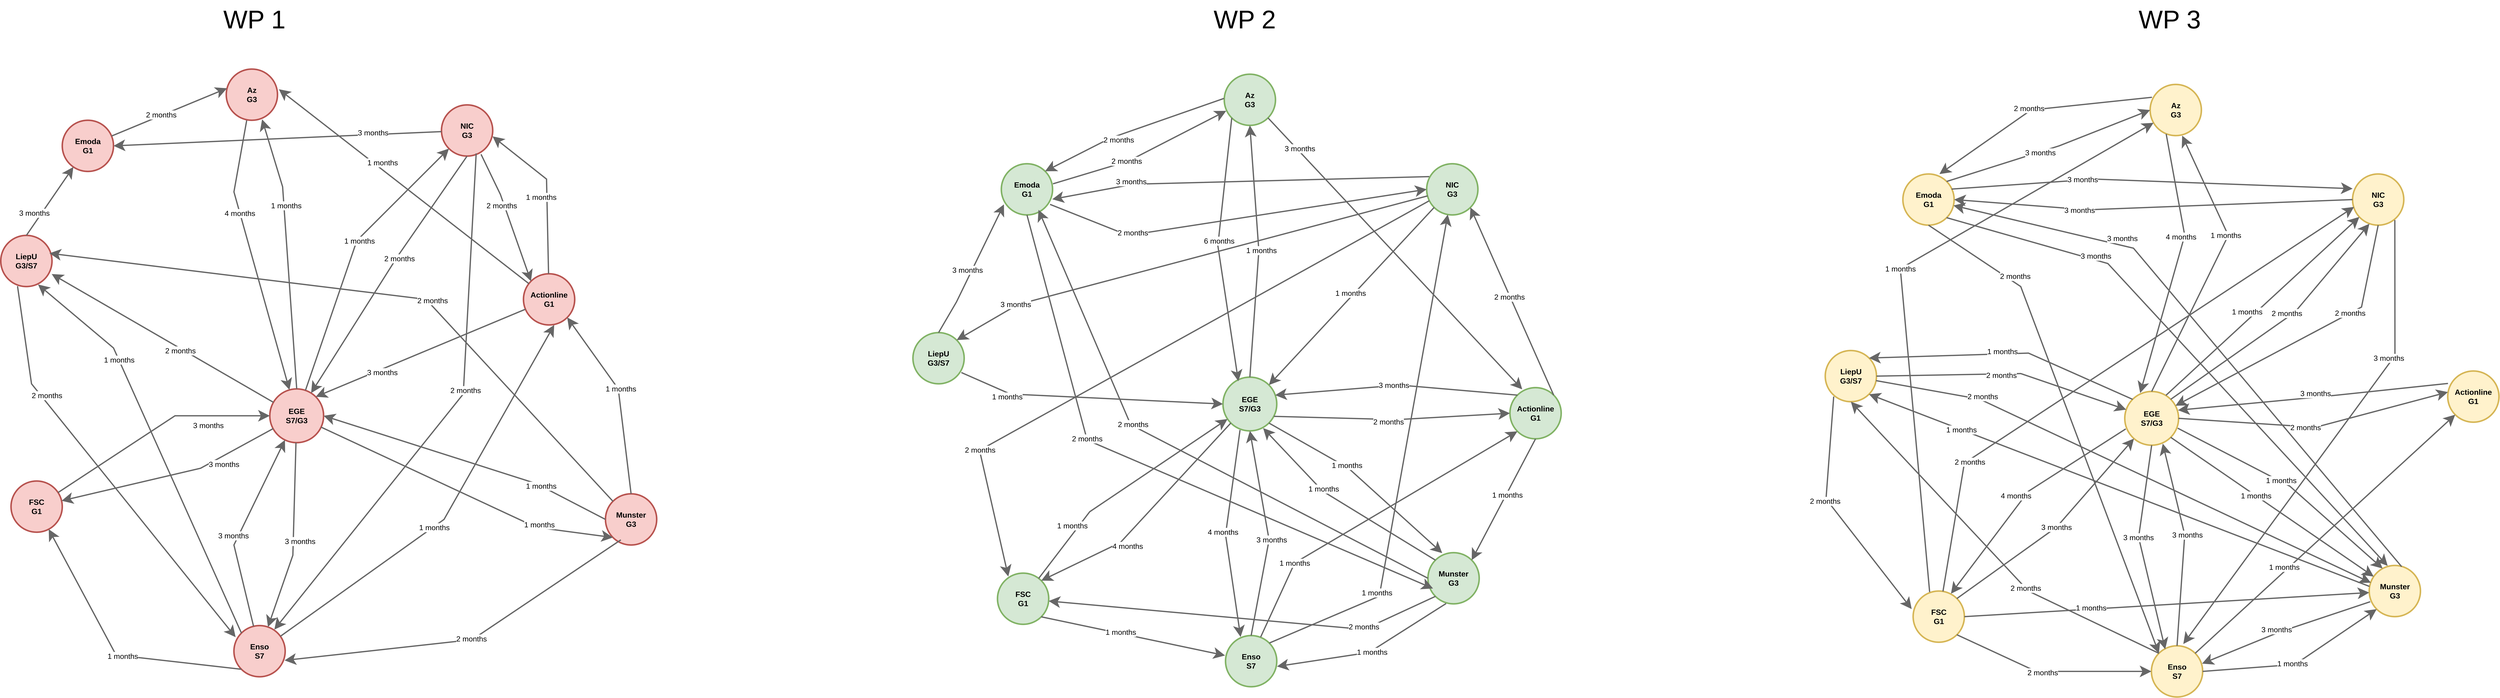 <mxfile version="16.6.4" type="github">
  <diagram id="W2s8MJLVWpJcEm56MW2T" name="Page-1">
    <mxGraphModel dx="3539" dy="1257" grid="1" gridSize="10" guides="1" tooltips="1" connect="1" arrows="1" fold="1" page="1" pageScale="1" pageWidth="1169" pageHeight="827" math="0" shadow="0">
      <root>
        <mxCell id="0" />
        <mxCell id="1" parent="0" />
        <mxCell id="6P3J1ddqpNdzm3xkEEqz-1" value="EGE&lt;br&gt;S7/G3" style="ellipse;whiteSpace=wrap;html=1;shadow=0;fontFamily=Helvetica;fontSize=30;align=center;strokeColor=#b85450;strokeWidth=6;fillColor=#f8cecc;fontStyle=1;rotation=0;" parent="1" vertex="1">
          <mxGeometry x="460" y="1770" width="210" height="210" as="geometry" />
        </mxCell>
        <mxCell id="6P3J1ddqpNdzm3xkEEqz-4" value="Az&lt;br&gt;G3" style="ellipse;whiteSpace=wrap;html=1;shadow=0;fontFamily=Helvetica;fontSize=30;align=center;strokeColor=#b85450;strokeWidth=6;fillColor=#f8cecc;fontStyle=1;" parent="1" vertex="1">
          <mxGeometry x="290" y="520" width="200" height="200" as="geometry" />
        </mxCell>
        <mxCell id="6P3J1ddqpNdzm3xkEEqz-6" value="Enso&lt;br&gt;S7" style="ellipse;whiteSpace=wrap;html=1;shadow=0;fontFamily=Helvetica;fontSize=30;align=center;strokeColor=#b85450;strokeWidth=6;fillColor=#f8cecc;fontStyle=1;" parent="1" vertex="1">
          <mxGeometry x="320" y="2695" width="200" height="200" as="geometry" />
        </mxCell>
        <mxCell id="6P3J1ddqpNdzm3xkEEqz-7" value="FSC&lt;br&gt;G1" style="ellipse;whiteSpace=wrap;html=1;shadow=0;fontFamily=Helvetica;fontSize=30;align=center;strokeColor=#b85450;strokeWidth=6;fillColor=#f8cecc;fontStyle=1;" parent="1" vertex="1">
          <mxGeometry x="-550" y="2130" width="200" height="200" as="geometry" />
        </mxCell>
        <mxCell id="6P3J1ddqpNdzm3xkEEqz-8" value="Munster&lt;br&gt;G3" style="ellipse;whiteSpace=wrap;html=1;shadow=0;fontFamily=Helvetica;fontSize=30;align=center;strokeColor=#b85450;strokeWidth=6;fillColor=#f8cecc;fontStyle=1;" parent="1" vertex="1">
          <mxGeometry x="1770" y="2180" width="200" height="200" as="geometry" />
        </mxCell>
        <mxCell id="6P3J1ddqpNdzm3xkEEqz-9" value="NIC&lt;br&gt;G3" style="ellipse;whiteSpace=wrap;html=1;shadow=0;fontFamily=Helvetica;fontSize=30;align=center;strokeColor=#b85450;strokeWidth=6;fillColor=#f8cecc;fontStyle=1;" parent="1" vertex="1">
          <mxGeometry x="1130" y="660" width="200" height="200" as="geometry" />
        </mxCell>
        <mxCell id="RA4yXV4o2ofGShOG1ZT5-9" value="LiepU&lt;br&gt;G3/S7" style="ellipse;whiteSpace=wrap;html=1;shadow=0;fontFamily=Helvetica;fontSize=30;align=center;strokeColor=#b85450;strokeWidth=6;fillColor=#f8cecc;fontStyle=1;" vertex="1" parent="1">
          <mxGeometry x="-590" y="1170" width="200" height="200" as="geometry" />
        </mxCell>
        <mxCell id="RA4yXV4o2ofGShOG1ZT5-12" value="Actionline&lt;br&gt;G1" style="ellipse;whiteSpace=wrap;html=1;shadow=0;fontFamily=Helvetica;fontSize=30;align=center;strokeColor=#b85450;strokeWidth=6;fillColor=#f8cecc;fontStyle=1;" vertex="1" parent="1">
          <mxGeometry x="1450" y="1320" width="200" height="200" as="geometry" />
        </mxCell>
        <mxCell id="RA4yXV4o2ofGShOG1ZT5-19" value="" style="endArrow=classic;html=1;rounded=0;fontSize=29;strokeWidth=5;flowAnimation=0;fillColor=#f5f5f5;strokeColor=#666666;endSize=30;metaEdit=0;" edge="1" parent="1" source="6P3J1ddqpNdzm3xkEEqz-1" target="6P3J1ddqpNdzm3xkEEqz-7">
          <mxGeometry width="50" height="50" relative="1" as="geometry">
            <mxPoint x="120" y="1880" as="sourcePoint" />
            <mxPoint x="170" y="1830" as="targetPoint" />
            <Array as="points">
              <mxPoint x="190" y="2080" />
            </Array>
          </mxGeometry>
        </mxCell>
        <mxCell id="RA4yXV4o2ofGShOG1ZT5-20" value="3 months" style="edgeLabel;html=1;align=center;verticalAlign=middle;resizable=0;points=[];fontSize=29;horizontal=1;" vertex="1" connectable="0" parent="RA4yXV4o2ofGShOG1ZT5-19">
          <mxGeometry x="-0.17" y="7" relative="1" as="geometry">
            <mxPoint x="131" y="-32" as="offset" />
          </mxGeometry>
        </mxCell>
        <mxCell id="RA4yXV4o2ofGShOG1ZT5-28" value="" style="endArrow=classic;html=1;rounded=0;fontSize=29;entryX=0.699;entryY=0.981;entryDx=0;entryDy=0;strokeWidth=5;flowAnimation=0;exitX=0.5;exitY=0;exitDx=0;exitDy=0;entryPerimeter=0;fillColor=#f5f5f5;strokeColor=#666666;endSize=30;metaEdit=0;" edge="1" parent="1" source="6P3J1ddqpNdzm3xkEEqz-1" target="6P3J1ddqpNdzm3xkEEqz-4">
          <mxGeometry width="50" height="50" relative="1" as="geometry">
            <mxPoint x="1580.0" y="2005.0" as="sourcePoint" />
            <mxPoint x="2040" y="1810.0" as="targetPoint" />
            <Array as="points">
              <mxPoint x="510" y="980" />
            </Array>
          </mxGeometry>
        </mxCell>
        <mxCell id="RA4yXV4o2ofGShOG1ZT5-29" value="1 months" style="edgeLabel;html=1;align=center;verticalAlign=middle;resizable=0;points=[];fontSize=29;horizontal=1;" vertex="1" connectable="0" parent="RA4yXV4o2ofGShOG1ZT5-28">
          <mxGeometry x="-0.17" y="7" relative="1" as="geometry">
            <mxPoint x="-3" y="-275" as="offset" />
          </mxGeometry>
        </mxCell>
        <mxCell id="RA4yXV4o2ofGShOG1ZT5-30" value="" style="endArrow=classic;html=1;rounded=0;fontSize=29;strokeWidth=5;flowAnimation=0;fillColor=#f5f5f5;strokeColor=#666666;endSize=30;metaEdit=0;" edge="1" parent="1" source="6P3J1ddqpNdzm3xkEEqz-1" target="6P3J1ddqpNdzm3xkEEqz-6">
          <mxGeometry width="50" height="50" relative="1" as="geometry">
            <mxPoint x="1580.0" y="2005.0" as="sourcePoint" />
            <mxPoint x="2040" y="1810.0" as="targetPoint" />
            <Array as="points">
              <mxPoint x="550" y="2420" />
            </Array>
          </mxGeometry>
        </mxCell>
        <mxCell id="RA4yXV4o2ofGShOG1ZT5-31" value="3 months" style="edgeLabel;html=1;align=center;verticalAlign=middle;resizable=0;points=[];fontSize=29;horizontal=1;" vertex="1" connectable="0" parent="RA4yXV4o2ofGShOG1ZT5-30">
          <mxGeometry x="-0.17" y="7" relative="1" as="geometry">
            <mxPoint x="17" y="80" as="offset" />
          </mxGeometry>
        </mxCell>
        <mxCell id="RA4yXV4o2ofGShOG1ZT5-32" value="" style="endArrow=classic;html=1;rounded=0;fontSize=29;strokeWidth=5;entryX=0.994;entryY=0.755;entryDx=0;entryDy=0;entryPerimeter=0;flowAnimation=0;fillColor=#f5f5f5;strokeColor=#666666;endSize=30;metaEdit=0;" edge="1" parent="1" source="6P3J1ddqpNdzm3xkEEqz-1" target="RA4yXV4o2ofGShOG1ZT5-9">
          <mxGeometry width="50" height="50" relative="1" as="geometry">
            <mxPoint x="1470.0" y="1905.0" as="sourcePoint" />
            <mxPoint x="-140" y="1290" as="targetPoint" />
          </mxGeometry>
        </mxCell>
        <mxCell id="RA4yXV4o2ofGShOG1ZT5-33" value="2 months" style="edgeLabel;html=1;align=center;verticalAlign=middle;resizable=0;points=[];fontSize=29;horizontal=1;" vertex="1" connectable="0" parent="RA4yXV4o2ofGShOG1ZT5-32">
          <mxGeometry x="-0.17" y="7" relative="1" as="geometry">
            <mxPoint x="-1" as="offset" />
          </mxGeometry>
        </mxCell>
        <mxCell id="RA4yXV4o2ofGShOG1ZT5-34" value="" style="endArrow=classic;html=1;rounded=0;fontSize=29;entryX=0;entryY=1;entryDx=0;entryDy=0;strokeWidth=5;flowAnimation=0;fillColor=#f5f5f5;strokeColor=#666666;endSize=30;metaEdit=0;" edge="1" parent="1" source="6P3J1ddqpNdzm3xkEEqz-1" target="6P3J1ddqpNdzm3xkEEqz-8">
          <mxGeometry width="50" height="50" relative="1" as="geometry">
            <mxPoint x="1580.0" y="2005.0" as="sourcePoint" />
            <mxPoint x="2040" y="1810.0" as="targetPoint" />
            <Array as="points">
              <mxPoint x="1500" y="2311" />
            </Array>
          </mxGeometry>
        </mxCell>
        <mxCell id="RA4yXV4o2ofGShOG1ZT5-35" value="1 months" style="edgeLabel;html=1;align=center;verticalAlign=middle;resizable=0;points=[];fontSize=29;horizontal=1;" vertex="1" connectable="0" parent="RA4yXV4o2ofGShOG1ZT5-34">
          <mxGeometry x="-0.17" y="7" relative="1" as="geometry">
            <mxPoint x="386" y="172" as="offset" />
          </mxGeometry>
        </mxCell>
        <mxCell id="RA4yXV4o2ofGShOG1ZT5-36" value="" style="endArrow=classic;html=1;rounded=0;fontSize=29;entryX=0;entryY=1;entryDx=0;entryDy=0;strokeWidth=5;flowAnimation=0;fillColor=#f5f5f5;strokeColor=#666666;endSize=30;metaEdit=0;" edge="1" parent="1" source="6P3J1ddqpNdzm3xkEEqz-1" target="6P3J1ddqpNdzm3xkEEqz-9">
          <mxGeometry width="50" height="50" relative="1" as="geometry">
            <mxPoint x="1580.0" y="2005.0" as="sourcePoint" />
            <mxPoint x="2040" y="1810.0" as="targetPoint" />
            <Array as="points">
              <mxPoint x="800" y="1190" />
            </Array>
          </mxGeometry>
        </mxCell>
        <mxCell id="RA4yXV4o2ofGShOG1ZT5-37" value="1 months" style="edgeLabel;html=1;align=center;verticalAlign=middle;resizable=0;points=[];fontSize=29;horizontal=1;" vertex="1" connectable="0" parent="RA4yXV4o2ofGShOG1ZT5-36">
          <mxGeometry x="-0.17" y="7" relative="1" as="geometry">
            <mxPoint x="65" y="-139" as="offset" />
          </mxGeometry>
        </mxCell>
        <mxCell id="RA4yXV4o2ofGShOG1ZT5-38" value="" style="endArrow=classic;html=1;rounded=0;fontSize=29;strokeWidth=5;fontStyle=1;entryX=1.027;entryY=0.394;entryDx=0;entryDy=0;entryPerimeter=0;flowAnimation=0;fillColor=#f5f5f5;strokeColor=#666666;endSize=30;metaEdit=0;" edge="1" parent="1" source="RA4yXV4o2ofGShOG1ZT5-12" target="6P3J1ddqpNdzm3xkEEqz-4">
          <mxGeometry width="50" height="50" relative="1" as="geometry">
            <mxPoint x="1590.0" y="2015.0" as="sourcePoint" />
            <mxPoint x="930" y="2000" as="targetPoint" />
            <Array as="points" />
          </mxGeometry>
        </mxCell>
        <mxCell id="RA4yXV4o2ofGShOG1ZT5-39" value="1 months" style="edgeLabel;html=1;align=center;verticalAlign=middle;resizable=0;points=[];fontSize=29;horizontal=1;" vertex="1" connectable="0" parent="RA4yXV4o2ofGShOG1ZT5-38">
          <mxGeometry x="-0.17" y="7" relative="1" as="geometry">
            <mxPoint x="-162" y="-163" as="offset" />
          </mxGeometry>
        </mxCell>
        <mxCell id="RA4yXV4o2ofGShOG1ZT5-40" value="" style="endArrow=classic;html=1;rounded=0;fontSize=29;strokeWidth=5;entryX=1;entryY=0;entryDx=0;entryDy=0;flowAnimation=0;fillColor=#f5f5f5;strokeColor=#666666;endSize=30;metaEdit=0;" edge="1" parent="1" source="RA4yXV4o2ofGShOG1ZT5-12" target="6P3J1ddqpNdzm3xkEEqz-1">
          <mxGeometry width="50" height="50" relative="1" as="geometry">
            <mxPoint x="1390.0" y="1755.0" as="sourcePoint" />
            <mxPoint x="960" y="1780" as="targetPoint" />
          </mxGeometry>
        </mxCell>
        <mxCell id="RA4yXV4o2ofGShOG1ZT5-41" value="3 months" style="edgeLabel;html=1;align=center;verticalAlign=middle;resizable=0;points=[];fontSize=29;horizontal=1;" vertex="1" connectable="0" parent="RA4yXV4o2ofGShOG1ZT5-40">
          <mxGeometry x="-0.17" y="7" relative="1" as="geometry">
            <mxPoint x="-222" y="99" as="offset" />
          </mxGeometry>
        </mxCell>
        <mxCell id="RA4yXV4o2ofGShOG1ZT5-42" value="" style="endArrow=classic;html=1;rounded=0;fontSize=29;entryX=0.997;entryY=0.615;entryDx=0;entryDy=0;strokeWidth=5;flowAnimation=0;jumpStyle=none;entryPerimeter=0;fillColor=#f5f5f5;strokeColor=#666666;endSize=30;metaEdit=0;" edge="1" parent="1" source="RA4yXV4o2ofGShOG1ZT5-12" target="6P3J1ddqpNdzm3xkEEqz-9">
          <mxGeometry width="50" height="50" relative="1" as="geometry">
            <mxPoint x="1580.0" y="2005.0" as="sourcePoint" />
            <mxPoint x="2040" y="1810.0" as="targetPoint" />
            <Array as="points">
              <mxPoint x="1540" y="950" />
            </Array>
          </mxGeometry>
        </mxCell>
        <mxCell id="RA4yXV4o2ofGShOG1ZT5-43" value="1 months" style="edgeLabel;html=1;align=center;verticalAlign=middle;resizable=0;points=[];fontSize=29;horizontal=1;" vertex="1" connectable="0" parent="RA4yXV4o2ofGShOG1ZT5-42">
          <mxGeometry x="-0.17" y="7" relative="1" as="geometry">
            <mxPoint x="-16" y="-34" as="offset" />
          </mxGeometry>
        </mxCell>
        <mxCell id="RA4yXV4o2ofGShOG1ZT5-44" value="" style="endArrow=classic;html=1;rounded=0;fontSize=29;strokeWidth=5;flowAnimation=0;fillColor=#f5f5f5;strokeColor=#666666;endSize=30;exitX=0.399;exitY=1.003;exitDx=0;exitDy=0;exitPerimeter=0;metaEdit=0;" edge="1" parent="1" source="6P3J1ddqpNdzm3xkEEqz-4" target="6P3J1ddqpNdzm3xkEEqz-1">
          <mxGeometry width="50" height="50" relative="1" as="geometry">
            <mxPoint x="280" y="600" as="sourcePoint" />
            <mxPoint x="420" y="1880" as="targetPoint" />
            <Array as="points">
              <mxPoint x="320" y="1000" />
            </Array>
          </mxGeometry>
        </mxCell>
        <mxCell id="RA4yXV4o2ofGShOG1ZT5-45" value="4 months" style="edgeLabel;html=1;align=center;verticalAlign=middle;resizable=0;points=[];fontSize=29;horizontal=1;" vertex="1" connectable="0" parent="RA4yXV4o2ofGShOG1ZT5-44">
          <mxGeometry x="-0.17" y="7" relative="1" as="geometry">
            <mxPoint x="-29" y="-76" as="offset" />
          </mxGeometry>
        </mxCell>
        <mxCell id="RA4yXV4o2ofGShOG1ZT5-46" value="Emoda&lt;br&gt;G1" style="ellipse;whiteSpace=wrap;html=1;shadow=0;fontFamily=Helvetica;fontSize=30;align=center;strokeColor=#b85450;strokeWidth=6;fillColor=#f8cecc;fontStyle=1;" vertex="1" parent="1">
          <mxGeometry x="-350" y="720" width="200" height="200" as="geometry" />
        </mxCell>
        <mxCell id="RA4yXV4o2ofGShOG1ZT5-47" value="" style="endArrow=classic;html=1;rounded=0;fontSize=29;entryX=0.015;entryY=0.375;entryDx=0;entryDy=0;strokeWidth=5;flowAnimation=0;entryPerimeter=0;fillColor=#f5f5f5;strokeColor=#666666;endSize=30;metaEdit=0;" edge="1" parent="1" source="RA4yXV4o2ofGShOG1ZT5-46" target="6P3J1ddqpNdzm3xkEEqz-4">
          <mxGeometry width="50" height="50" relative="1" as="geometry">
            <mxPoint x="1360.0" y="1895.0" as="sourcePoint" />
            <mxPoint x="1820" y="1700.0" as="targetPoint" />
          </mxGeometry>
        </mxCell>
        <mxCell id="RA4yXV4o2ofGShOG1ZT5-48" value="2 months" style="edgeLabel;html=1;align=center;verticalAlign=middle;resizable=0;points=[];fontSize=29;horizontal=1;" vertex="1" connectable="0" parent="RA4yXV4o2ofGShOG1ZT5-47">
          <mxGeometry x="-0.17" y="7" relative="1" as="geometry">
            <mxPoint x="9" y="1" as="offset" />
          </mxGeometry>
        </mxCell>
        <mxCell id="RA4yXV4o2ofGShOG1ZT5-49" value="" style="endArrow=classic;html=1;rounded=0;fontSize=29;entryX=0.6;entryY=1;entryDx=0;entryDy=0;strokeWidth=5;flowAnimation=0;jumpStyle=none;entryPerimeter=0;fillColor=#f5f5f5;strokeColor=#666666;endSize=30;metaEdit=0;" edge="1" parent="1" source="6P3J1ddqpNdzm3xkEEqz-6" target="RA4yXV4o2ofGShOG1ZT5-12">
          <mxGeometry width="50" height="50" relative="1" as="geometry">
            <mxPoint x="1580.0" y="2005.0" as="sourcePoint" />
            <mxPoint x="2040" y="1810.0" as="targetPoint" />
            <Array as="points">
              <mxPoint x="1140" y="2280" />
            </Array>
          </mxGeometry>
        </mxCell>
        <mxCell id="RA4yXV4o2ofGShOG1ZT5-50" value="1 months" style="edgeLabel;html=1;align=center;verticalAlign=middle;resizable=0;points=[];fontSize=29;horizontal=1;" vertex="1" connectable="0" parent="RA4yXV4o2ofGShOG1ZT5-49">
          <mxGeometry x="-0.17" y="7" relative="1" as="geometry">
            <mxPoint x="44" y="-19" as="offset" />
          </mxGeometry>
        </mxCell>
        <mxCell id="RA4yXV4o2ofGShOG1ZT5-51" value="" style="endArrow=classic;html=1;rounded=0;fontSize=29;strokeWidth=5;flowAnimation=0;fillColor=#f5f5f5;strokeColor=#666666;endSize=30;metaEdit=0;" edge="1" parent="1" source="6P3J1ddqpNdzm3xkEEqz-6" target="6P3J1ddqpNdzm3xkEEqz-1">
          <mxGeometry width="50" height="50" relative="1" as="geometry">
            <mxPoint x="1550.0" y="2025.0" as="sourcePoint" />
            <mxPoint x="2010" y="1830.0" as="targetPoint" />
            <Array as="points">
              <mxPoint x="320" y="2380" />
            </Array>
          </mxGeometry>
        </mxCell>
        <mxCell id="RA4yXV4o2ofGShOG1ZT5-52" value="3 months" style="edgeLabel;html=1;align=center;verticalAlign=middle;resizable=0;points=[];fontSize=29;horizontal=1;" vertex="1" connectable="0" parent="RA4yXV4o2ofGShOG1ZT5-51">
          <mxGeometry x="-0.17" y="7" relative="1" as="geometry">
            <mxPoint x="4" y="-40" as="offset" />
          </mxGeometry>
        </mxCell>
        <mxCell id="RA4yXV4o2ofGShOG1ZT5-55" value="" style="endArrow=classic;html=1;rounded=0;fontSize=29;entryX=0.727;entryY=0.959;entryDx=0;entryDy=0;strokeWidth=5;flowAnimation=0;jumpStyle=none;exitX=0;exitY=0;exitDx=0;exitDy=0;fillColor=#f5f5f5;strokeColor=#666666;entryPerimeter=0;endSize=30;metaEdit=0;" edge="1" parent="1" source="6P3J1ddqpNdzm3xkEEqz-6" target="RA4yXV4o2ofGShOG1ZT5-9">
          <mxGeometry width="50" height="50" relative="1" as="geometry">
            <mxPoint x="250" y="2720" as="sourcePoint" />
            <mxPoint x="2200" y="2080.0" as="targetPoint" />
            <Array as="points">
              <mxPoint x="-150" y="1610" />
            </Array>
          </mxGeometry>
        </mxCell>
        <mxCell id="RA4yXV4o2ofGShOG1ZT5-56" value="1 months" style="edgeLabel;html=1;align=center;verticalAlign=middle;resizable=0;points=[];fontSize=29;horizontal=1;" vertex="1" connectable="0" parent="RA4yXV4o2ofGShOG1ZT5-55">
          <mxGeometry x="-0.17" y="7" relative="1" as="geometry">
            <mxPoint x="-199" y="-462" as="offset" />
          </mxGeometry>
        </mxCell>
        <mxCell id="RA4yXV4o2ofGShOG1ZT5-57" value="" style="endArrow=classic;html=1;rounded=0;fontSize=29;strokeWidth=5;flowAnimation=0;fillColor=#f5f5f5;strokeColor=#666666;endSize=30;metaEdit=0;" edge="1" parent="1" source="6P3J1ddqpNdzm3xkEEqz-7" target="6P3J1ddqpNdzm3xkEEqz-1">
          <mxGeometry width="50" height="50" relative="1" as="geometry">
            <mxPoint x="1550.0" y="2025.0" as="sourcePoint" />
            <mxPoint x="2010" y="1830.0" as="targetPoint" />
            <Array as="points">
              <mxPoint x="90" y="1875" />
            </Array>
          </mxGeometry>
        </mxCell>
        <mxCell id="RA4yXV4o2ofGShOG1ZT5-58" value="3 months" style="edgeLabel;html=1;align=center;verticalAlign=middle;resizable=0;points=[];fontSize=29;horizontal=1;" vertex="1" connectable="0" parent="RA4yXV4o2ofGShOG1ZT5-57">
          <mxGeometry x="-0.17" y="7" relative="1" as="geometry">
            <mxPoint x="273" y="-48" as="offset" />
          </mxGeometry>
        </mxCell>
        <mxCell id="RA4yXV4o2ofGShOG1ZT5-59" value="" style="endArrow=classic;html=1;rounded=0;fontSize=29;strokeWidth=5;flowAnimation=0;jumpStyle=none;exitX=0;exitY=1;exitDx=0;exitDy=0;fillColor=#f5f5f5;strokeColor=#666666;endSize=30;metaEdit=0;" edge="1" parent="1" source="6P3J1ddqpNdzm3xkEEqz-6" target="6P3J1ddqpNdzm3xkEEqz-7">
          <mxGeometry width="50" height="50" relative="1" as="geometry">
            <mxPoint x="1740.0" y="2275" as="sourcePoint" />
            <mxPoint x="2200" y="2080" as="targetPoint" />
            <Array as="points">
              <mxPoint x="-140" y="2810" />
            </Array>
          </mxGeometry>
        </mxCell>
        <mxCell id="RA4yXV4o2ofGShOG1ZT5-60" value="1 months" style="edgeLabel;html=1;align=center;verticalAlign=middle;resizable=0;points=[];fontSize=29;horizontal=1;" vertex="1" connectable="0" parent="RA4yXV4o2ofGShOG1ZT5-59">
          <mxGeometry x="-0.17" y="7" relative="1" as="geometry">
            <mxPoint x="-30" y="-9" as="offset" />
          </mxGeometry>
        </mxCell>
        <mxCell id="RA4yXV4o2ofGShOG1ZT5-61" value="" style="endArrow=classic;html=1;rounded=0;fontSize=29;exitX=0.5;exitY=0;exitDx=0;exitDy=0;strokeWidth=5;flowAnimation=0;fillColor=#f5f5f5;strokeColor=#666666;endSize=30;metaEdit=0;" edge="1" parent="1" source="RA4yXV4o2ofGShOG1ZT5-9" target="RA4yXV4o2ofGShOG1ZT5-46">
          <mxGeometry width="50" height="50" relative="1" as="geometry">
            <mxPoint x="1440.0" y="2015.0" as="sourcePoint" />
            <mxPoint x="170" y="1140" as="targetPoint" />
          </mxGeometry>
        </mxCell>
        <mxCell id="RA4yXV4o2ofGShOG1ZT5-62" value="3 months" style="edgeLabel;html=1;align=center;verticalAlign=middle;resizable=0;points=[];fontSize=29;horizontal=1;" vertex="1" connectable="0" parent="RA4yXV4o2ofGShOG1ZT5-61">
          <mxGeometry x="-0.17" y="7" relative="1" as="geometry">
            <mxPoint x="-40" y="28" as="offset" />
          </mxGeometry>
        </mxCell>
        <mxCell id="RA4yXV4o2ofGShOG1ZT5-63" value="" style="endArrow=classic;html=1;rounded=0;fontSize=29;strokeWidth=5;flowAnimation=0;entryX=0.033;entryY=0.226;entryDx=0;entryDy=0;fillColor=#f5f5f5;strokeColor=#666666;entryPerimeter=0;exitX=0.327;exitY=0.992;exitDx=0;exitDy=0;exitPerimeter=0;endSize=30;metaEdit=0;" edge="1" parent="1" source="RA4yXV4o2ofGShOG1ZT5-9" target="6P3J1ddqpNdzm3xkEEqz-6">
          <mxGeometry width="50" height="50" relative="1" as="geometry">
            <mxPoint x="-560" y="1240" as="sourcePoint" />
            <mxPoint x="2090" y="1980.0" as="targetPoint" />
            <Array as="points">
              <mxPoint x="-470" y="1750" />
            </Array>
          </mxGeometry>
        </mxCell>
        <mxCell id="RA4yXV4o2ofGShOG1ZT5-64" value="2 months" style="edgeLabel;html=1;align=center;verticalAlign=middle;resizable=0;points=[];fontSize=29;horizontal=1;" vertex="1" connectable="0" parent="RA4yXV4o2ofGShOG1ZT5-63">
          <mxGeometry x="-0.17" y="7" relative="1" as="geometry">
            <mxPoint x="-135" y="-185" as="offset" />
          </mxGeometry>
        </mxCell>
        <mxCell id="RA4yXV4o2ofGShOG1ZT5-65" value="" style="endArrow=classic;html=1;rounded=0;fontSize=29;entryX=1;entryY=1;entryDx=0;entryDy=0;exitX=0.5;exitY=0;exitDx=0;exitDy=0;strokeWidth=5;flowAnimation=0;jumpStyle=none;fillColor=#f5f5f5;strokeColor=#666666;endSize=30;metaEdit=0;" edge="1" parent="1" source="6P3J1ddqpNdzm3xkEEqz-8" target="RA4yXV4o2ofGShOG1ZT5-12">
          <mxGeometry width="50" height="50" relative="1" as="geometry">
            <mxPoint x="2060.0" y="1845.0" as="sourcePoint" />
            <mxPoint x="2520" y="1650.0" as="targetPoint" />
            <Array as="points">
              <mxPoint x="1820" y="1770" />
            </Array>
          </mxGeometry>
        </mxCell>
        <mxCell id="RA4yXV4o2ofGShOG1ZT5-66" value="1 months" style="edgeLabel;html=1;align=center;verticalAlign=middle;resizable=0;points=[];fontSize=29;horizontal=1;" vertex="1" connectable="0" parent="RA4yXV4o2ofGShOG1ZT5-65">
          <mxGeometry x="-0.17" y="7" relative="1" as="geometry">
            <mxPoint x="5" y="-99" as="offset" />
          </mxGeometry>
        </mxCell>
        <mxCell id="RA4yXV4o2ofGShOG1ZT5-67" value="" style="endArrow=classic;html=1;rounded=0;fontSize=29;entryX=1;entryY=0.5;entryDx=0;entryDy=0;exitX=0;exitY=0.5;exitDx=0;exitDy=0;strokeWidth=5;flowAnimation=0;jumpStyle=none;fillColor=#f5f5f5;strokeColor=#666666;endSize=30;metaEdit=0;" edge="1" parent="1" source="6P3J1ddqpNdzm3xkEEqz-8" target="6P3J1ddqpNdzm3xkEEqz-1">
          <mxGeometry width="50" height="50" relative="1" as="geometry">
            <mxPoint x="2060.0" y="1845.0" as="sourcePoint" />
            <mxPoint x="2520" y="1650.0" as="targetPoint" />
            <Array as="points">
              <mxPoint x="1500" y="2140" />
            </Array>
          </mxGeometry>
        </mxCell>
        <mxCell id="RA4yXV4o2ofGShOG1ZT5-68" value="1 months" style="edgeLabel;html=1;align=center;verticalAlign=middle;resizable=0;points=[];fontSize=29;horizontal=1;" vertex="1" connectable="0" parent="RA4yXV4o2ofGShOG1ZT5-67">
          <mxGeometry x="-0.17" y="7" relative="1" as="geometry">
            <mxPoint x="196" y="59" as="offset" />
          </mxGeometry>
        </mxCell>
        <mxCell id="RA4yXV4o2ofGShOG1ZT5-69" value="" style="endArrow=classic;html=1;rounded=0;fontSize=29;entryX=0.988;entryY=0.68;entryDx=0;entryDy=0;exitX=0.3;exitY=0.9;exitDx=0;exitDy=0;strokeWidth=5;flowAnimation=0;exitPerimeter=0;entryPerimeter=0;fillColor=#f5f5f5;strokeColor=#666666;endSize=30;metaEdit=0;" edge="1" parent="1" source="6P3J1ddqpNdzm3xkEEqz-8" target="6P3J1ddqpNdzm3xkEEqz-6">
          <mxGeometry width="50" height="50" relative="1" as="geometry">
            <mxPoint x="1940.0" y="1765.0" as="sourcePoint" />
            <mxPoint x="2400" y="1570.0" as="targetPoint" />
            <Array as="points">
              <mxPoint x="1250" y="2750" />
            </Array>
          </mxGeometry>
        </mxCell>
        <mxCell id="RA4yXV4o2ofGShOG1ZT5-70" value="2 months" style="edgeLabel;html=1;align=center;verticalAlign=middle;resizable=0;points=[];fontSize=29;horizontal=1;" vertex="1" connectable="0" parent="RA4yXV4o2ofGShOG1ZT5-69">
          <mxGeometry x="-0.17" y="7" relative="1" as="geometry">
            <mxPoint x="-93" y="48" as="offset" />
          </mxGeometry>
        </mxCell>
        <mxCell id="RA4yXV4o2ofGShOG1ZT5-71" value="" style="endArrow=classic;html=1;rounded=0;fontSize=29;entryX=0.95;entryY=0.35;entryDx=0;entryDy=0;exitX=0;exitY=0;exitDx=0;exitDy=0;strokeWidth=5;flowAnimation=0;entryPerimeter=0;fillColor=#f5f5f5;strokeColor=#666666;endSize=30;metaEdit=0;" edge="1" parent="1" source="6P3J1ddqpNdzm3xkEEqz-8" target="RA4yXV4o2ofGShOG1ZT5-9">
          <mxGeometry width="50" height="50" relative="1" as="geometry">
            <mxPoint x="1940.0" y="1765.0" as="sourcePoint" />
            <mxPoint x="2400" y="1570.0" as="targetPoint" />
            <Array as="points">
              <mxPoint x="1070" y="1420" />
            </Array>
          </mxGeometry>
        </mxCell>
        <mxCell id="RA4yXV4o2ofGShOG1ZT5-72" value="2 months" style="edgeLabel;html=1;align=center;verticalAlign=middle;resizable=0;points=[];fontSize=29;horizontal=1;" vertex="1" connectable="0" parent="RA4yXV4o2ofGShOG1ZT5-71">
          <mxGeometry x="-0.17" y="7" relative="1" as="geometry">
            <mxPoint x="20" y="-10" as="offset" />
          </mxGeometry>
        </mxCell>
        <mxCell id="RA4yXV4o2ofGShOG1ZT5-73" value="" style="endArrow=classic;html=1;rounded=0;fontSize=29;entryX=0;entryY=0;entryDx=0;entryDy=0;strokeWidth=5;flowAnimation=0;exitX=0.772;exitY=0.965;exitDx=0;exitDy=0;exitPerimeter=0;fillColor=#f5f5f5;strokeColor=#666666;endSize=30;metaEdit=0;" edge="1" parent="1" source="6P3J1ddqpNdzm3xkEEqz-9" target="RA4yXV4o2ofGShOG1ZT5-12">
          <mxGeometry width="50" height="50" relative="1" as="geometry">
            <mxPoint x="1320" y="980" as="sourcePoint" />
            <mxPoint x="2660" y="1851.0" as="targetPoint" />
            <Array as="points">
              <mxPoint x="1360" y="1010" />
            </Array>
          </mxGeometry>
        </mxCell>
        <mxCell id="RA4yXV4o2ofGShOG1ZT5-74" value="2 months" style="edgeLabel;html=1;align=center;verticalAlign=middle;resizable=0;points=[];fontSize=29;horizontal=1;" vertex="1" connectable="0" parent="RA4yXV4o2ofGShOG1ZT5-73">
          <mxGeometry x="-0.17" y="7" relative="1" as="geometry">
            <mxPoint x="-18" y="2" as="offset" />
          </mxGeometry>
        </mxCell>
        <mxCell id="RA4yXV4o2ofGShOG1ZT5-75" value="" style="endArrow=classic;html=1;rounded=0;fontSize=29;strokeWidth=5;flowAnimation=0;exitX=0.5;exitY=1;exitDx=0;exitDy=0;fillColor=#f5f5f5;strokeColor=#666666;endSize=30;metaEdit=0;" edge="1" parent="1" source="6P3J1ddqpNdzm3xkEEqz-9" target="6P3J1ddqpNdzm3xkEEqz-1">
          <mxGeometry width="50" height="50" relative="1" as="geometry">
            <mxPoint x="-168.377" y="649.934" as="sourcePoint" />
            <mxPoint x="800" y="1540" as="targetPoint" />
            <Array as="points">
              <mxPoint x="960" y="1250" />
            </Array>
          </mxGeometry>
        </mxCell>
        <mxCell id="RA4yXV4o2ofGShOG1ZT5-76" value="2 months" style="edgeLabel;html=1;align=center;verticalAlign=middle;resizable=0;points=[];fontSize=29;horizontal=1;" vertex="1" connectable="0" parent="RA4yXV4o2ofGShOG1ZT5-75">
          <mxGeometry x="-0.17" y="7" relative="1" as="geometry">
            <mxPoint x="-8" y="19" as="offset" />
          </mxGeometry>
        </mxCell>
        <mxCell id="RA4yXV4o2ofGShOG1ZT5-77" value="" style="endArrow=classic;html=1;rounded=0;fontSize=29;entryX=1;entryY=0.5;entryDx=0;entryDy=0;strokeWidth=5;flowAnimation=0;fillColor=#f5f5f5;strokeColor=#666666;endSize=30;metaEdit=0;" edge="1" parent="1" source="6P3J1ddqpNdzm3xkEEqz-9" target="RA4yXV4o2ofGShOG1ZT5-46">
          <mxGeometry width="50" height="50" relative="1" as="geometry">
            <mxPoint x="2110.0" y="1945.0" as="sourcePoint" />
            <mxPoint x="2570" y="1750.0" as="targetPoint" />
          </mxGeometry>
        </mxCell>
        <mxCell id="RA4yXV4o2ofGShOG1ZT5-78" value="3 months" style="edgeLabel;html=1;align=center;verticalAlign=middle;resizable=0;points=[];fontSize=29;horizontal=1;" vertex="1" connectable="0" parent="RA4yXV4o2ofGShOG1ZT5-77">
          <mxGeometry x="-0.17" y="7" relative="1" as="geometry">
            <mxPoint x="263" y="-26" as="offset" />
          </mxGeometry>
        </mxCell>
        <mxCell id="RA4yXV4o2ofGShOG1ZT5-79" value="" style="endArrow=classic;html=1;rounded=0;fontSize=29;entryX=0.788;entryY=0.078;entryDx=0;entryDy=0;strokeWidth=5;flowAnimation=0;entryPerimeter=0;exitX=0.677;exitY=0.948;exitDx=0;exitDy=0;exitPerimeter=0;fillColor=#f5f5f5;strokeColor=#666666;endSize=30;metaEdit=0;" edge="1" parent="1" source="6P3J1ddqpNdzm3xkEEqz-9" target="6P3J1ddqpNdzm3xkEEqz-6">
          <mxGeometry width="50" height="50" relative="1" as="geometry">
            <mxPoint x="2500" y="2630" as="sourcePoint" />
            <mxPoint x="2660" y="1851.0" as="targetPoint" />
            <Array as="points">
              <mxPoint x="1215" y="1790" />
            </Array>
          </mxGeometry>
        </mxCell>
        <mxCell id="RA4yXV4o2ofGShOG1ZT5-80" value="2 months" style="edgeLabel;html=1;align=center;verticalAlign=middle;resizable=0;points=[];fontSize=29;horizontal=1;" vertex="1" connectable="0" parent="RA4yXV4o2ofGShOG1ZT5-79">
          <mxGeometry x="-0.17" y="7" relative="1" as="geometry">
            <mxPoint x="-2" y="47" as="offset" />
          </mxGeometry>
        </mxCell>
        <mxCell id="RA4yXV4o2ofGShOG1ZT5-81" value="EGE&lt;br&gt;S7/G3" style="ellipse;whiteSpace=wrap;html=1;shadow=0;fontFamily=Helvetica;fontSize=30;align=center;strokeColor=#82b366;strokeWidth=6;fillColor=#d5e8d4;fontStyle=1;rotation=0;" vertex="1" parent="1">
          <mxGeometry x="4180" y="1724" width="210" height="210" as="geometry" />
        </mxCell>
        <mxCell id="RA4yXV4o2ofGShOG1ZT5-82" value="Az&lt;br&gt;G3" style="ellipse;whiteSpace=wrap;html=1;shadow=0;fontFamily=Helvetica;fontSize=30;align=center;strokeColor=#82B366;strokeWidth=6;fillColor=#D5E8D4;fontStyle=1;" vertex="1" parent="1">
          <mxGeometry x="4185" y="540" width="200" height="200" as="geometry" />
        </mxCell>
        <mxCell id="RA4yXV4o2ofGShOG1ZT5-83" value="Enso&lt;br&gt;S7" style="ellipse;whiteSpace=wrap;html=1;shadow=0;fontFamily=Helvetica;fontSize=30;align=center;strokeColor=#82b366;strokeWidth=6;fillColor=#d5e8d4;fontStyle=1;" vertex="1" parent="1">
          <mxGeometry x="4190" y="2734" width="200" height="200" as="geometry" />
        </mxCell>
        <mxCell id="RA4yXV4o2ofGShOG1ZT5-84" value="FSC&lt;br&gt;G1" style="ellipse;whiteSpace=wrap;html=1;shadow=0;fontFamily=Helvetica;fontSize=30;align=center;strokeColor=#82b366;strokeWidth=6;fillColor=#d5e8d4;fontStyle=1;" vertex="1" parent="1">
          <mxGeometry x="3300" y="2490" width="200" height="200" as="geometry" />
        </mxCell>
        <mxCell id="RA4yXV4o2ofGShOG1ZT5-85" value="Munster&lt;br&gt;G3" style="ellipse;whiteSpace=wrap;html=1;shadow=0;fontFamily=Helvetica;fontSize=30;align=center;strokeColor=#82b366;strokeWidth=6;fillColor=#d5e8d4;fontStyle=1;" vertex="1" parent="1">
          <mxGeometry x="4980" y="2410" width="200" height="200" as="geometry" />
        </mxCell>
        <mxCell id="RA4yXV4o2ofGShOG1ZT5-86" value="NIC&lt;br&gt;G3" style="ellipse;whiteSpace=wrap;html=1;shadow=0;fontFamily=Helvetica;fontSize=30;align=center;strokeColor=#82b366;strokeWidth=6;fillColor=#d5e8d4;fontStyle=1;" vertex="1" parent="1">
          <mxGeometry x="4975" y="890" width="200" height="200" as="geometry" />
        </mxCell>
        <mxCell id="RA4yXV4o2ofGShOG1ZT5-87" value="LiepU&lt;br&gt;G3/S7" style="ellipse;whiteSpace=wrap;html=1;shadow=0;fontFamily=Helvetica;fontSize=30;align=center;strokeColor=#82b366;strokeWidth=6;fillColor=#d5e8d4;fontStyle=1;" vertex="1" parent="1">
          <mxGeometry x="2970" y="1550" width="200" height="200" as="geometry" />
        </mxCell>
        <mxCell id="RA4yXV4o2ofGShOG1ZT5-88" value="Actionline&lt;br&gt;G1" style="ellipse;whiteSpace=wrap;html=1;shadow=0;fontFamily=Helvetica;fontSize=30;align=center;strokeColor=#82b366;strokeWidth=6;fillColor=#d5e8d4;fontStyle=1;" vertex="1" parent="1">
          <mxGeometry x="5300" y="1765" width="200" height="200" as="geometry" />
        </mxCell>
        <mxCell id="RA4yXV4o2ofGShOG1ZT5-89" value="Emoda&lt;br&gt;G1" style="ellipse;whiteSpace=wrap;html=1;shadow=0;fontFamily=Helvetica;fontSize=30;align=center;strokeColor=#82b366;strokeWidth=6;fillColor=#d5e8d4;fontStyle=1;" vertex="1" parent="1">
          <mxGeometry x="3315" y="890" width="200" height="200" as="geometry" />
        </mxCell>
        <mxCell id="RA4yXV4o2ofGShOG1ZT5-96" value="" style="endArrow=classic;html=1;rounded=0;fontSize=29;entryX=0.97;entryY=0.335;entryDx=0;entryDy=0;exitX=0;exitY=0;exitDx=0;exitDy=0;strokeWidth=5;flowAnimation=0;fillColor=#f5f5f5;strokeColor=#666666;endSize=30;metaEdit=0;entryPerimeter=0;" edge="1" parent="1" source="RA4yXV4o2ofGShOG1ZT5-88" target="RA4yXV4o2ofGShOG1ZT5-81">
          <mxGeometry width="50" height="50" relative="1" as="geometry">
            <mxPoint x="5790.0" y="2545.0" as="sourcePoint" />
            <mxPoint x="6250" y="2350.0" as="targetPoint" />
            <Array as="points">
              <mxPoint x="4870" y="1755" />
            </Array>
          </mxGeometry>
        </mxCell>
        <mxCell id="RA4yXV4o2ofGShOG1ZT5-97" value="3 months" style="edgeLabel;html=1;align=center;verticalAlign=middle;resizable=0;points=[];fontSize=29;horizontal=1;" vertex="1" connectable="0" parent="RA4yXV4o2ofGShOG1ZT5-96">
          <mxGeometry x="-0.17" y="7" relative="1" as="geometry">
            <mxPoint x="-89" y="-12" as="offset" />
          </mxGeometry>
        </mxCell>
        <mxCell id="RA4yXV4o2ofGShOG1ZT5-98" value="" style="endArrow=classic;html=1;rounded=0;fontSize=29;entryX=1;entryY=0;entryDx=0;entryDy=0;exitX=0.5;exitY=1;exitDx=0;exitDy=0;strokeWidth=5;flowAnimation=0;jumpStyle=none;fillColor=#f5f5f5;strokeColor=#666666;endSize=30;metaEdit=0;" edge="1" parent="1" source="RA4yXV4o2ofGShOG1ZT5-88" target="RA4yXV4o2ofGShOG1ZT5-85">
          <mxGeometry width="50" height="50" relative="1" as="geometry">
            <mxPoint x="6000.0" y="2726" as="sourcePoint" />
            <mxPoint x="6460" y="2531" as="targetPoint" />
          </mxGeometry>
        </mxCell>
        <mxCell id="RA4yXV4o2ofGShOG1ZT5-99" value="1 months" style="edgeLabel;html=1;align=center;verticalAlign=middle;resizable=0;points=[];fontSize=29;horizontal=1;" vertex="1" connectable="0" parent="RA4yXV4o2ofGShOG1ZT5-98">
          <mxGeometry x="-0.17" y="7" relative="1" as="geometry">
            <mxPoint x="-13" y="20" as="offset" />
          </mxGeometry>
        </mxCell>
        <mxCell id="RA4yXV4o2ofGShOG1ZT5-100" value="" style="endArrow=classic;html=1;rounded=0;fontSize=29;entryX=1;entryY=1;entryDx=0;entryDy=0;exitX=1;exitY=0;exitDx=0;exitDy=0;strokeWidth=5;flowAnimation=0;fillColor=#f5f5f5;strokeColor=#666666;endSize=30;metaEdit=0;" edge="1" parent="1" source="RA4yXV4o2ofGShOG1ZT5-88" target="RA4yXV4o2ofGShOG1ZT5-86">
          <mxGeometry width="50" height="50" relative="1" as="geometry">
            <mxPoint x="5880.0" y="2646" as="sourcePoint" />
            <mxPoint x="6340" y="2451" as="targetPoint" />
          </mxGeometry>
        </mxCell>
        <mxCell id="RA4yXV4o2ofGShOG1ZT5-101" value="2 months" style="edgeLabel;html=1;align=center;verticalAlign=middle;resizable=0;points=[];fontSize=29;horizontal=1;" vertex="1" connectable="0" parent="RA4yXV4o2ofGShOG1ZT5-100">
          <mxGeometry x="-0.17" y="7" relative="1" as="geometry">
            <mxPoint x="-32" y="-82" as="offset" />
          </mxGeometry>
        </mxCell>
        <mxCell id="RA4yXV4o2ofGShOG1ZT5-102" value="" style="endArrow=classic;html=1;rounded=0;fontSize=29;entryX=0.24;entryY=0.034;entryDx=0;entryDy=0;exitX=1;exitY=1;exitDx=0;exitDy=0;strokeWidth=5;flowAnimation=0;fillColor=#f5f5f5;strokeColor=#666666;endSize=30;metaEdit=0;entryPerimeter=0;" edge="1" parent="1" source="RA4yXV4o2ofGShOG1ZT5-82" target="RA4yXV4o2ofGShOG1ZT5-88">
          <mxGeometry width="50" height="50" relative="1" as="geometry">
            <mxPoint x="5790.0" y="2545.0" as="sourcePoint" />
            <mxPoint x="6250" y="2350.0" as="targetPoint" />
          </mxGeometry>
        </mxCell>
        <mxCell id="RA4yXV4o2ofGShOG1ZT5-103" value="3 months" style="edgeLabel;html=1;align=center;verticalAlign=middle;resizable=0;points=[];fontSize=29;horizontal=1;" vertex="1" connectable="0" parent="RA4yXV4o2ofGShOG1ZT5-102">
          <mxGeometry x="-0.17" y="7" relative="1" as="geometry">
            <mxPoint x="-293" y="-316" as="offset" />
          </mxGeometry>
        </mxCell>
        <mxCell id="RA4yXV4o2ofGShOG1ZT5-104" value="" style="endArrow=classic;html=1;rounded=0;fontSize=29;exitX=0;exitY=1;exitDx=0;exitDy=0;strokeWidth=5;flowAnimation=0;fillColor=#f5f5f5;strokeColor=#666666;endSize=30;metaEdit=0;" edge="1" parent="1" source="RA4yXV4o2ofGShOG1ZT5-82">
          <mxGeometry width="50" height="50" relative="1" as="geometry">
            <mxPoint x="5790.0" y="2545.0" as="sourcePoint" />
            <mxPoint x="4240" y="1740" as="targetPoint" />
            <Array as="points">
              <mxPoint x="4160" y="1210" />
            </Array>
          </mxGeometry>
        </mxCell>
        <mxCell id="RA4yXV4o2ofGShOG1ZT5-105" value="6 months" style="edgeLabel;html=1;align=center;verticalAlign=middle;resizable=0;points=[];fontSize=29;horizontal=1;" vertex="1" connectable="0" parent="RA4yXV4o2ofGShOG1ZT5-104">
          <mxGeometry x="-0.17" y="7" relative="1" as="geometry">
            <mxPoint x="-10" y="52" as="offset" />
          </mxGeometry>
        </mxCell>
        <mxCell id="RA4yXV4o2ofGShOG1ZT5-106" value="" style="endArrow=classic;html=1;rounded=0;fontSize=29;exitX=-0.005;exitY=0.473;exitDx=0;exitDy=0;strokeWidth=5;flowAnimation=0;fillColor=#f5f5f5;strokeColor=#666666;endSize=30;metaEdit=0;exitPerimeter=0;entryX=1;entryY=0;entryDx=0;entryDy=0;" edge="1" parent="1" source="RA4yXV4o2ofGShOG1ZT5-82" target="RA4yXV4o2ofGShOG1ZT5-89">
          <mxGeometry width="50" height="50" relative="1" as="geometry">
            <mxPoint x="5880.0" y="2646" as="sourcePoint" />
            <mxPoint x="6340" y="2451" as="targetPoint" />
            <Array as="points">
              <mxPoint x="3740" y="790" />
            </Array>
          </mxGeometry>
        </mxCell>
        <mxCell id="RA4yXV4o2ofGShOG1ZT5-107" value="2 months" style="edgeLabel;html=1;align=center;verticalAlign=middle;resizable=0;points=[];fontSize=29;horizontal=1;" vertex="1" connectable="0" parent="RA4yXV4o2ofGShOG1ZT5-106">
          <mxGeometry x="-0.17" y="7" relative="1" as="geometry">
            <mxPoint x="-118" y="52" as="offset" />
          </mxGeometry>
        </mxCell>
        <mxCell id="RA4yXV4o2ofGShOG1ZT5-108" value="" style="endArrow=classic;html=1;rounded=0;fontSize=29;entryX=0;entryY=0.5;entryDx=0;entryDy=0;strokeWidth=5;flowAnimation=0;fillColor=#f5f5f5;strokeColor=#666666;endSize=30;metaEdit=0;exitX=0.947;exitY=0.73;exitDx=0;exitDy=0;exitPerimeter=0;" edge="1" parent="1" source="RA4yXV4o2ofGShOG1ZT5-81" target="RA4yXV4o2ofGShOG1ZT5-88">
          <mxGeometry width="50" height="50" relative="1" as="geometry">
            <mxPoint x="4370" y="1870" as="sourcePoint" />
            <mxPoint x="6340" y="2451" as="targetPoint" />
            <Array as="points">
              <mxPoint x="4860" y="1890" />
            </Array>
          </mxGeometry>
        </mxCell>
        <mxCell id="RA4yXV4o2ofGShOG1ZT5-109" value="2 months" style="edgeLabel;html=1;align=center;verticalAlign=middle;resizable=0;points=[];fontSize=29;horizontal=1;" vertex="1" connectable="0" parent="RA4yXV4o2ofGShOG1ZT5-108">
          <mxGeometry x="-0.17" y="7" relative="1" as="geometry">
            <mxPoint x="64" y="18" as="offset" />
          </mxGeometry>
        </mxCell>
        <mxCell id="RA4yXV4o2ofGShOG1ZT5-110" value="" style="endArrow=classic;html=1;rounded=0;fontSize=29;exitX=0.5;exitY=0;exitDx=0;exitDy=0;strokeWidth=5;flowAnimation=0;jumpStyle=none;fillColor=#f5f5f5;strokeColor=#666666;endSize=30;metaEdit=0;entryX=0.5;entryY=1;entryDx=0;entryDy=0;" edge="1" parent="1" source="RA4yXV4o2ofGShOG1ZT5-81" target="RA4yXV4o2ofGShOG1ZT5-82">
          <mxGeometry width="50" height="50" relative="1" as="geometry">
            <mxPoint x="6000.0" y="2726" as="sourcePoint" />
            <mxPoint x="4440" y="1520" as="targetPoint" />
            <Array as="points">
              <mxPoint x="4320" y="1230" />
            </Array>
          </mxGeometry>
        </mxCell>
        <mxCell id="RA4yXV4o2ofGShOG1ZT5-111" value="1 months" style="edgeLabel;html=1;align=center;verticalAlign=middle;resizable=0;points=[];fontSize=29;horizontal=1;" vertex="1" connectable="0" parent="RA4yXV4o2ofGShOG1ZT5-110">
          <mxGeometry x="-0.17" y="7" relative="1" as="geometry">
            <mxPoint x="23" y="-86" as="offset" />
          </mxGeometry>
        </mxCell>
        <mxCell id="RA4yXV4o2ofGShOG1ZT5-112" value="" style="endArrow=classic;html=1;rounded=0;fontSize=29;strokeWidth=5;flowAnimation=0;fillColor=#f5f5f5;strokeColor=#666666;endSize=30;metaEdit=0;exitX=0.317;exitY=0.984;exitDx=0;exitDy=0;exitPerimeter=0;entryX=0.294;entryY=0.028;entryDx=0;entryDy=0;entryPerimeter=0;" edge="1" parent="1" source="RA4yXV4o2ofGShOG1ZT5-81" target="RA4yXV4o2ofGShOG1ZT5-83">
          <mxGeometry width="50" height="50" relative="1" as="geometry">
            <mxPoint x="4510" y="2080" as="sourcePoint" />
            <mxPoint x="3820" y="2120" as="targetPoint" />
            <Array as="points">
              <mxPoint x="4190" y="2340" />
            </Array>
          </mxGeometry>
        </mxCell>
        <mxCell id="RA4yXV4o2ofGShOG1ZT5-113" value="4 months" style="edgeLabel;html=1;align=center;verticalAlign=middle;resizable=0;points=[];fontSize=29;horizontal=1;" vertex="1" connectable="0" parent="RA4yXV4o2ofGShOG1ZT5-112">
          <mxGeometry x="-0.17" y="7" relative="1" as="geometry">
            <mxPoint x="-27" y="62" as="offset" />
          </mxGeometry>
        </mxCell>
        <mxCell id="RA4yXV4o2ofGShOG1ZT5-114" value="" style="endArrow=classic;html=1;rounded=0;fontSize=29;strokeWidth=5;flowAnimation=0;fillColor=#f5f5f5;strokeColor=#666666;endSize=30;metaEdit=0;exitX=0;exitY=1;exitDx=0;exitDy=0;entryX=1;entryY=0;entryDx=0;entryDy=0;" edge="1" parent="1" source="RA4yXV4o2ofGShOG1ZT5-81" target="RA4yXV4o2ofGShOG1ZT5-84">
          <mxGeometry width="50" height="50" relative="1" as="geometry">
            <mxPoint x="4256.57" y="1940.64" as="sourcePoint" />
            <mxPoint x="4258.8" y="2749.6" as="targetPoint" />
            <Array as="points">
              <mxPoint x="3780" y="2370" />
            </Array>
          </mxGeometry>
        </mxCell>
        <mxCell id="RA4yXV4o2ofGShOG1ZT5-115" value="4 months" style="edgeLabel;html=1;align=center;verticalAlign=middle;resizable=0;points=[];fontSize=29;horizontal=1;" vertex="1" connectable="0" parent="RA4yXV4o2ofGShOG1ZT5-114">
          <mxGeometry x="-0.17" y="7" relative="1" as="geometry">
            <mxPoint x="-133" y="178" as="offset" />
          </mxGeometry>
        </mxCell>
        <mxCell id="RA4yXV4o2ofGShOG1ZT5-116" value="" style="endArrow=classic;html=1;rounded=0;fontSize=29;exitX=1;exitY=1;exitDx=0;exitDy=0;strokeWidth=5;flowAnimation=0;jumpStyle=none;fillColor=#f5f5f5;strokeColor=#666666;endSize=30;metaEdit=0;entryX=0.279;entryY=0.009;entryDx=0;entryDy=0;entryPerimeter=0;" edge="1" parent="1" source="RA4yXV4o2ofGShOG1ZT5-81" target="RA4yXV4o2ofGShOG1ZT5-85">
          <mxGeometry width="50" height="50" relative="1" as="geometry">
            <mxPoint x="6000.0" y="2726" as="sourcePoint" />
            <mxPoint x="5050" y="2470" as="targetPoint" />
            <Array as="points">
              <mxPoint x="4670" y="2080" />
            </Array>
          </mxGeometry>
        </mxCell>
        <mxCell id="RA4yXV4o2ofGShOG1ZT5-117" value="1 months" style="edgeLabel;html=1;align=center;verticalAlign=middle;resizable=0;points=[];fontSize=29;horizontal=1;" vertex="1" connectable="0" parent="RA4yXV4o2ofGShOG1ZT5-116">
          <mxGeometry x="-0.17" y="7" relative="1" as="geometry">
            <mxPoint x="-6" y="-3" as="offset" />
          </mxGeometry>
        </mxCell>
        <mxCell id="RA4yXV4o2ofGShOG1ZT5-118" value="" style="endArrow=classic;html=1;rounded=0;fontSize=29;strokeWidth=5;flowAnimation=0;fillColor=#f5f5f5;strokeColor=#666666;endSize=30;metaEdit=0;entryX=0.039;entryY=0.716;entryDx=0;entryDy=0;entryPerimeter=0;exitX=1.008;exitY=0.392;exitDx=0;exitDy=0;exitPerimeter=0;" edge="1" parent="1" source="RA4yXV4o2ofGShOG1ZT5-89" target="RA4yXV4o2ofGShOG1ZT5-82">
          <mxGeometry width="50" height="50" relative="1" as="geometry">
            <mxPoint x="3800" y="1080" as="sourcePoint" />
            <mxPoint x="3495.711" y="929.289" as="targetPoint" />
            <Array as="points">
              <mxPoint x="3810" y="880" />
            </Array>
          </mxGeometry>
        </mxCell>
        <mxCell id="RA4yXV4o2ofGShOG1ZT5-119" value="2 months" style="edgeLabel;html=1;align=center;verticalAlign=middle;resizable=0;points=[];fontSize=29;horizontal=1;" vertex="1" connectable="0" parent="RA4yXV4o2ofGShOG1ZT5-118">
          <mxGeometry x="-0.17" y="7" relative="1" as="geometry">
            <mxPoint x="-4" y="6" as="offset" />
          </mxGeometry>
        </mxCell>
        <mxCell id="RA4yXV4o2ofGShOG1ZT5-120" value="" style="endArrow=classic;html=1;rounded=0;fontSize=29;entryX=0.1;entryY=0.7;entryDx=0;entryDy=0;exitX=0.5;exitY=1;exitDx=0;exitDy=0;strokeWidth=5;flowAnimation=0;fillColor=#f5f5f5;strokeColor=#666666;endSize=30;metaEdit=0;entryPerimeter=0;" edge="1" parent="1" source="RA4yXV4o2ofGShOG1ZT5-89" target="RA4yXV4o2ofGShOG1ZT5-85">
          <mxGeometry width="50" height="50" relative="1" as="geometry">
            <mxPoint x="5880.0" y="2646" as="sourcePoint" />
            <mxPoint x="6340" y="2451" as="targetPoint" />
            <Array as="points">
              <mxPoint x="3650" y="1970" />
            </Array>
          </mxGeometry>
        </mxCell>
        <mxCell id="RA4yXV4o2ofGShOG1ZT5-121" value="2 months" style="edgeLabel;html=1;align=center;verticalAlign=middle;resizable=0;points=[];fontSize=29;horizontal=1;" vertex="1" connectable="0" parent="RA4yXV4o2ofGShOG1ZT5-120">
          <mxGeometry x="-0.17" y="7" relative="1" as="geometry">
            <mxPoint x="-74" y="-29" as="offset" />
          </mxGeometry>
        </mxCell>
        <mxCell id="RA4yXV4o2ofGShOG1ZT5-122" value="" style="endArrow=classic;html=1;rounded=0;fontSize=29;entryX=0;entryY=0.5;entryDx=0;entryDy=0;exitX=0.951;exitY=0.794;exitDx=0;exitDy=0;strokeWidth=5;flowAnimation=0;fillColor=#f5f5f5;strokeColor=#666666;endSize=30;metaEdit=0;exitPerimeter=0;" edge="1" parent="1" source="RA4yXV4o2ofGShOG1ZT5-89" target="RA4yXV4o2ofGShOG1ZT5-86">
          <mxGeometry width="50" height="50" relative="1" as="geometry">
            <mxPoint x="5880.0" y="2646" as="sourcePoint" />
            <mxPoint x="6340" y="2451" as="targetPoint" />
            <Array as="points">
              <mxPoint x="3810" y="1170" />
            </Array>
          </mxGeometry>
        </mxCell>
        <mxCell id="RA4yXV4o2ofGShOG1ZT5-123" value="2 months" style="edgeLabel;html=1;align=center;verticalAlign=middle;resizable=0;points=[];fontSize=29;horizontal=1;" vertex="1" connectable="0" parent="RA4yXV4o2ofGShOG1ZT5-122">
          <mxGeometry x="-0.17" y="7" relative="1" as="geometry">
            <mxPoint x="-275" y="42" as="offset" />
          </mxGeometry>
        </mxCell>
        <mxCell id="RA4yXV4o2ofGShOG1ZT5-124" value="" style="endArrow=classic;html=1;rounded=0;fontSize=29;entryX=0;entryY=1;entryDx=0;entryDy=0;exitX=0.685;exitY=0.03;exitDx=0;exitDy=0;strokeWidth=5;flowAnimation=0;jumpStyle=none;fillColor=#f5f5f5;strokeColor=#666666;endSize=30;metaEdit=0;exitPerimeter=0;" edge="1" parent="1" source="RA4yXV4o2ofGShOG1ZT5-83" target="RA4yXV4o2ofGShOG1ZT5-88">
          <mxGeometry width="50" height="50" relative="1" as="geometry">
            <mxPoint x="6000.0" y="2726" as="sourcePoint" />
            <mxPoint x="6460" y="2531" as="targetPoint" />
            <Array as="points">
              <mxPoint x="4460" y="2450" />
            </Array>
          </mxGeometry>
        </mxCell>
        <mxCell id="RA4yXV4o2ofGShOG1ZT5-125" value="1 months" style="edgeLabel;html=1;align=center;verticalAlign=middle;resizable=0;points=[];fontSize=29;horizontal=1;" vertex="1" connectable="0" parent="RA4yXV4o2ofGShOG1ZT5-124">
          <mxGeometry x="-0.17" y="7" relative="1" as="geometry">
            <mxPoint x="-197" y="125" as="offset" />
          </mxGeometry>
        </mxCell>
        <mxCell id="RA4yXV4o2ofGShOG1ZT5-126" value="" style="endArrow=classic;html=1;rounded=0;fontSize=29;entryX=0.5;entryY=1;entryDx=0;entryDy=0;exitX=0.5;exitY=0;exitDx=0;exitDy=0;strokeWidth=5;flowAnimation=0;fillColor=#f5f5f5;strokeColor=#666666;endSize=30;metaEdit=0;" edge="1" parent="1" source="RA4yXV4o2ofGShOG1ZT5-83" target="RA4yXV4o2ofGShOG1ZT5-81">
          <mxGeometry width="50" height="50" relative="1" as="geometry">
            <mxPoint x="5790.0" y="2545" as="sourcePoint" />
            <mxPoint x="6250" y="2350" as="targetPoint" />
            <Array as="points">
              <mxPoint x="4360" y="2360" />
            </Array>
          </mxGeometry>
        </mxCell>
        <mxCell id="RA4yXV4o2ofGShOG1ZT5-127" value="3 months" style="edgeLabel;html=1;align=center;verticalAlign=middle;resizable=0;points=[];fontSize=29;horizontal=1;" vertex="1" connectable="0" parent="RA4yXV4o2ofGShOG1ZT5-126">
          <mxGeometry x="-0.17" y="7" relative="1" as="geometry">
            <mxPoint x="25" y="-41" as="offset" />
          </mxGeometry>
        </mxCell>
        <mxCell id="RA4yXV4o2ofGShOG1ZT5-128" value="" style="endArrow=classic;html=1;rounded=0;fontSize=29;exitX=1;exitY=0;exitDx=0;exitDy=0;strokeWidth=5;flowAnimation=0;jumpStyle=none;fillColor=#f5f5f5;strokeColor=#666666;endSize=30;metaEdit=0;" edge="1" parent="1" source="RA4yXV4o2ofGShOG1ZT5-83" target="RA4yXV4o2ofGShOG1ZT5-86">
          <mxGeometry width="50" height="50" relative="1" as="geometry">
            <mxPoint x="4490.0" y="3035" as="sourcePoint" />
            <mxPoint x="4950.0" y="2840" as="targetPoint" />
            <Array as="points">
              <mxPoint x="4790" y="2580" />
            </Array>
          </mxGeometry>
        </mxCell>
        <mxCell id="RA4yXV4o2ofGShOG1ZT5-129" value="1 months" style="edgeLabel;html=1;align=center;verticalAlign=middle;resizable=0;points=[];fontSize=29;horizontal=1;" vertex="1" connectable="0" parent="RA4yXV4o2ofGShOG1ZT5-128">
          <mxGeometry x="-0.17" y="7" relative="1" as="geometry">
            <mxPoint x="-65" y="338" as="offset" />
          </mxGeometry>
        </mxCell>
        <mxCell id="RA4yXV4o2ofGShOG1ZT5-130" value="" style="endArrow=classic;html=1;rounded=0;fontSize=29;strokeWidth=5;flowAnimation=0;jumpStyle=none;fillColor=#f5f5f5;strokeColor=#666666;endSize=30;metaEdit=0;" edge="1" parent="1" source="RA4yXV4o2ofGShOG1ZT5-84" target="RA4yXV4o2ofGShOG1ZT5-81">
          <mxGeometry width="50" height="50" relative="1" as="geometry">
            <mxPoint x="6000.0" y="2726" as="sourcePoint" />
            <mxPoint x="6460.0" y="2531" as="targetPoint" />
            <Array as="points">
              <mxPoint x="3660" y="2250" />
            </Array>
          </mxGeometry>
        </mxCell>
        <mxCell id="RA4yXV4o2ofGShOG1ZT5-131" value="1 months" style="edgeLabel;html=1;align=center;verticalAlign=middle;resizable=0;points=[];fontSize=29;horizontal=1;" vertex="1" connectable="0" parent="RA4yXV4o2ofGShOG1ZT5-130">
          <mxGeometry x="-0.17" y="7" relative="1" as="geometry">
            <mxPoint x="-129" y="104" as="offset" />
          </mxGeometry>
        </mxCell>
        <mxCell id="RA4yXV4o2ofGShOG1ZT5-132" value="" style="endArrow=classic;html=1;rounded=0;fontSize=29;entryX=-0.01;entryY=0.389;entryDx=0;entryDy=0;exitX=1;exitY=1;exitDx=0;exitDy=0;strokeWidth=5;flowAnimation=0;jumpStyle=none;fillColor=#f5f5f5;strokeColor=#666666;endSize=30;metaEdit=0;entryPerimeter=0;" edge="1" parent="1" source="RA4yXV4o2ofGShOG1ZT5-84" target="RA4yXV4o2ofGShOG1ZT5-83">
          <mxGeometry width="50" height="50" relative="1" as="geometry">
            <mxPoint x="3350.0" y="3035.0" as="sourcePoint" />
            <mxPoint x="3810" y="2840.0" as="targetPoint" />
          </mxGeometry>
        </mxCell>
        <mxCell id="RA4yXV4o2ofGShOG1ZT5-133" value="1 months" style="edgeLabel;html=1;align=center;verticalAlign=middle;resizable=0;points=[];fontSize=29;horizontal=1;" vertex="1" connectable="0" parent="RA4yXV4o2ofGShOG1ZT5-132">
          <mxGeometry x="-0.17" y="7" relative="1" as="geometry">
            <mxPoint x="11" y="4" as="offset" />
          </mxGeometry>
        </mxCell>
        <mxCell id="RA4yXV4o2ofGShOG1ZT5-134" value="" style="endArrow=classic;html=1;rounded=0;fontSize=29;entryX=0;entryY=0.5;entryDx=0;entryDy=0;exitX=0.945;exitY=0.78;exitDx=0;exitDy=0;strokeWidth=5;flowAnimation=0;jumpStyle=none;fillColor=#f5f5f5;strokeColor=#666666;endSize=30;metaEdit=0;exitPerimeter=0;" edge="1" parent="1" source="RA4yXV4o2ofGShOG1ZT5-87" target="RA4yXV4o2ofGShOG1ZT5-81">
          <mxGeometry width="50" height="50" relative="1" as="geometry">
            <mxPoint x="5450.0" y="2865.0" as="sourcePoint" />
            <mxPoint x="5910" y="2670.0" as="targetPoint" />
            <Array as="points">
              <mxPoint x="3350" y="1790" />
            </Array>
          </mxGeometry>
        </mxCell>
        <mxCell id="RA4yXV4o2ofGShOG1ZT5-135" value="1 months" style="edgeLabel;html=1;align=center;verticalAlign=middle;resizable=0;points=[];fontSize=29;horizontal=1;" vertex="1" connectable="0" parent="RA4yXV4o2ofGShOG1ZT5-134">
          <mxGeometry x="-0.17" y="7" relative="1" as="geometry">
            <mxPoint x="-235" y="7" as="offset" />
          </mxGeometry>
        </mxCell>
        <mxCell id="RA4yXV4o2ofGShOG1ZT5-136" value="" style="endArrow=classic;html=1;rounded=0;fontSize=29;entryX=0.051;entryY=0.794;entryDx=0;entryDy=0;exitX=0.5;exitY=0;exitDx=0;exitDy=0;strokeWidth=5;flowAnimation=0;fillColor=#f5f5f5;strokeColor=#666666;endSize=30;metaEdit=0;entryPerimeter=0;" edge="1" parent="1" source="RA4yXV4o2ofGShOG1ZT5-87" target="RA4yXV4o2ofGShOG1ZT5-89">
          <mxGeometry width="50" height="50" relative="1" as="geometry">
            <mxPoint x="5790.0" y="2545.0" as="sourcePoint" />
            <mxPoint x="6250" y="2350.0" as="targetPoint" />
            <Array as="points">
              <mxPoint x="3140" y="1430" />
            </Array>
          </mxGeometry>
        </mxCell>
        <mxCell id="RA4yXV4o2ofGShOG1ZT5-137" value="3 months" style="edgeLabel;html=1;align=center;verticalAlign=middle;resizable=0;points=[];fontSize=29;horizontal=1;" vertex="1" connectable="0" parent="RA4yXV4o2ofGShOG1ZT5-136">
          <mxGeometry x="-0.17" y="7" relative="1" as="geometry">
            <mxPoint x="8" y="-36" as="offset" />
          </mxGeometry>
        </mxCell>
        <mxCell id="RA4yXV4o2ofGShOG1ZT5-138" value="" style="endArrow=classic;html=1;rounded=0;fontSize=29;entryX=0.746;entryY=0.948;entryDx=0;entryDy=0;exitX=0;exitY=0;exitDx=0;exitDy=0;strokeWidth=5;flowAnimation=0;jumpStyle=none;fillColor=#f5f5f5;strokeColor=#666666;endSize=30;metaEdit=0;entryPerimeter=0;" edge="1" parent="1" source="RA4yXV4o2ofGShOG1ZT5-85" target="RA4yXV4o2ofGShOG1ZT5-81">
          <mxGeometry width="50" height="50" relative="1" as="geometry">
            <mxPoint x="5450.0" y="2865.0" as="sourcePoint" />
            <mxPoint x="5910" y="2670.0" as="targetPoint" />
            <Array as="points">
              <mxPoint x="4570" y="2170" />
            </Array>
          </mxGeometry>
        </mxCell>
        <mxCell id="RA4yXV4o2ofGShOG1ZT5-139" value="1 months" style="edgeLabel;html=1;align=center;verticalAlign=middle;resizable=0;points=[];fontSize=29;horizontal=1;" vertex="1" connectable="0" parent="RA4yXV4o2ofGShOG1ZT5-138">
          <mxGeometry x="-0.17" y="7" relative="1" as="geometry">
            <mxPoint x="-130" y="-99" as="offset" />
          </mxGeometry>
        </mxCell>
        <mxCell id="RA4yXV4o2ofGShOG1ZT5-140" value="" style="endArrow=classic;html=1;rounded=0;fontSize=29;exitX=0;exitY=0.5;exitDx=0;exitDy=0;strokeWidth=5;flowAnimation=0;fillColor=#f5f5f5;strokeColor=#666666;endSize=30;metaEdit=0;" edge="1" parent="1" source="RA4yXV4o2ofGShOG1ZT5-85">
          <mxGeometry width="50" height="50" relative="1" as="geometry">
            <mxPoint x="5880.0" y="2646.0" as="sourcePoint" />
            <mxPoint x="3460" y="1070" as="targetPoint" />
            <Array as="points">
              <mxPoint x="3820" y="1910" />
            </Array>
          </mxGeometry>
        </mxCell>
        <mxCell id="RA4yXV4o2ofGShOG1ZT5-141" value="2 months" style="edgeLabel;html=1;align=center;verticalAlign=middle;resizable=0;points=[];fontSize=29;horizontal=1;" vertex="1" connectable="0" parent="RA4yXV4o2ofGShOG1ZT5-140">
          <mxGeometry x="-0.17" y="7" relative="1" as="geometry">
            <mxPoint x="-330" y="-184" as="offset" />
          </mxGeometry>
        </mxCell>
        <mxCell id="RA4yXV4o2ofGShOG1ZT5-142" value="" style="endArrow=classic;html=1;rounded=0;fontSize=29;entryX=1.004;entryY=0.603;entryDx=0;entryDy=0;exitX=0.354;exitY=0.994;exitDx=0;exitDy=0;strokeWidth=5;flowAnimation=0;jumpStyle=none;fillColor=#f5f5f5;strokeColor=#666666;endSize=30;metaEdit=0;entryPerimeter=0;exitPerimeter=0;" edge="1" parent="1" source="RA4yXV4o2ofGShOG1ZT5-85" target="RA4yXV4o2ofGShOG1ZT5-83">
          <mxGeometry width="50" height="50" relative="1" as="geometry">
            <mxPoint x="5450.0" y="2865.0" as="sourcePoint" />
            <mxPoint x="5910" y="2670.0" as="targetPoint" />
            <Array as="points">
              <mxPoint x="4750" y="2800" />
            </Array>
          </mxGeometry>
        </mxCell>
        <mxCell id="RA4yXV4o2ofGShOG1ZT5-143" value="1 months" style="edgeLabel;html=1;align=center;verticalAlign=middle;resizable=0;points=[];fontSize=29;horizontal=1;" vertex="1" connectable="0" parent="RA4yXV4o2ofGShOG1ZT5-142">
          <mxGeometry x="-0.17" y="7" relative="1" as="geometry">
            <mxPoint x="-41" y="24" as="offset" />
          </mxGeometry>
        </mxCell>
        <mxCell id="RA4yXV4o2ofGShOG1ZT5-144" value="" style="endArrow=classic;html=1;rounded=0;fontSize=29;exitX=0;exitY=1;exitDx=0;exitDy=0;strokeWidth=5;flowAnimation=0;fillColor=#f5f5f5;strokeColor=#666666;endSize=30;metaEdit=0;" edge="1" parent="1" source="RA4yXV4o2ofGShOG1ZT5-85" target="RA4yXV4o2ofGShOG1ZT5-84">
          <mxGeometry width="50" height="50" relative="1" as="geometry">
            <mxPoint x="5880.0" y="2646.0" as="sourcePoint" />
            <mxPoint x="6340" y="2451" as="targetPoint" />
            <Array as="points">
              <mxPoint x="4730" y="2710" />
            </Array>
          </mxGeometry>
        </mxCell>
        <mxCell id="RA4yXV4o2ofGShOG1ZT5-145" value="2 months" style="edgeLabel;html=1;align=center;verticalAlign=middle;resizable=0;points=[];fontSize=29;horizontal=1;" vertex="1" connectable="0" parent="RA4yXV4o2ofGShOG1ZT5-144">
          <mxGeometry x="-0.17" y="7" relative="1" as="geometry">
            <mxPoint x="332" y="13" as="offset" />
          </mxGeometry>
        </mxCell>
        <mxCell id="RA4yXV4o2ofGShOG1ZT5-146" value="" style="endArrow=classic;html=1;rounded=0;fontSize=29;entryX=1;entryY=0;entryDx=0;entryDy=0;exitX=0;exitY=1;exitDx=0;exitDy=0;strokeWidth=5;flowAnimation=0;jumpStyle=none;fillColor=#f5f5f5;strokeColor=#666666;endSize=30;metaEdit=0;" edge="1" parent="1" source="RA4yXV4o2ofGShOG1ZT5-86" target="RA4yXV4o2ofGShOG1ZT5-81">
          <mxGeometry width="50" height="50" relative="1" as="geometry">
            <mxPoint x="5450.0" y="2865.0" as="sourcePoint" />
            <mxPoint x="5910" y="2670.0" as="targetPoint" />
          </mxGeometry>
        </mxCell>
        <mxCell id="RA4yXV4o2ofGShOG1ZT5-147" value="1 months" style="edgeLabel;html=1;align=center;verticalAlign=middle;resizable=0;points=[];fontSize=29;horizontal=1;" vertex="1" connectable="0" parent="RA4yXV4o2ofGShOG1ZT5-146">
          <mxGeometry x="-0.17" y="7" relative="1" as="geometry">
            <mxPoint x="-64" y="42" as="offset" />
          </mxGeometry>
        </mxCell>
        <mxCell id="RA4yXV4o2ofGShOG1ZT5-148" value="" style="endArrow=classic;html=1;rounded=0;fontSize=29;exitX=0.051;exitY=0.251;exitDx=0;exitDy=0;strokeWidth=5;flowAnimation=0;fillColor=#f5f5f5;strokeColor=#666666;endSize=30;metaEdit=0;exitPerimeter=0;entryX=0.994;entryY=0.694;entryDx=0;entryDy=0;entryPerimeter=0;" edge="1" parent="1" source="RA4yXV4o2ofGShOG1ZT5-86" target="RA4yXV4o2ofGShOG1ZT5-89">
          <mxGeometry width="50" height="50" relative="1" as="geometry">
            <mxPoint x="5790.0" y="2545.0" as="sourcePoint" />
            <mxPoint x="6250" y="2350.0" as="targetPoint" />
            <Array as="points">
              <mxPoint x="3830" y="970" />
            </Array>
          </mxGeometry>
        </mxCell>
        <mxCell id="RA4yXV4o2ofGShOG1ZT5-149" value="3 months" style="edgeLabel;html=1;align=center;verticalAlign=middle;resizable=0;points=[];fontSize=29;horizontal=1;" vertex="1" connectable="0" parent="RA4yXV4o2ofGShOG1ZT5-148">
          <mxGeometry x="-0.17" y="7" relative="1" as="geometry">
            <mxPoint x="-551" y="-3" as="offset" />
          </mxGeometry>
        </mxCell>
        <mxCell id="RA4yXV4o2ofGShOG1ZT5-150" value="" style="endArrow=classic;html=1;rounded=0;fontSize=29;entryX=0.211;entryY=0.066;entryDx=0;entryDy=0;exitX=0.051;exitY=0.723;exitDx=0;exitDy=0;strokeWidth=5;flowAnimation=0;fillColor=#f5f5f5;strokeColor=#666666;endSize=30;metaEdit=0;exitPerimeter=0;entryPerimeter=0;" edge="1" parent="1" source="RA4yXV4o2ofGShOG1ZT5-86" target="RA4yXV4o2ofGShOG1ZT5-84">
          <mxGeometry width="50" height="50" relative="1" as="geometry">
            <mxPoint x="5880.0" y="2646.0" as="sourcePoint" />
            <mxPoint x="6340" y="2451.0" as="targetPoint" />
            <Array as="points">
              <mxPoint x="3230" y="2010" />
            </Array>
          </mxGeometry>
        </mxCell>
        <mxCell id="RA4yXV4o2ofGShOG1ZT5-151" value="2 months" style="edgeLabel;html=1;align=center;verticalAlign=middle;resizable=0;points=[];fontSize=29;horizontal=1;" vertex="1" connectable="0" parent="RA4yXV4o2ofGShOG1ZT5-150">
          <mxGeometry x="-0.17" y="7" relative="1" as="geometry">
            <mxPoint x="-845" y="461" as="offset" />
          </mxGeometry>
        </mxCell>
        <mxCell id="RA4yXV4o2ofGShOG1ZT5-152" value="" style="endArrow=classic;html=1;rounded=0;fontSize=29;entryX=1;entryY=0;entryDx=0;entryDy=0;strokeWidth=5;flowAnimation=0;fillColor=#f5f5f5;strokeColor=#666666;endSize=30;metaEdit=0;" edge="1" parent="1" source="RA4yXV4o2ofGShOG1ZT5-86" target="RA4yXV4o2ofGShOG1ZT5-87">
          <mxGeometry width="50" height="50" relative="1" as="geometry">
            <mxPoint x="5790.0" y="2545.0" as="sourcePoint" />
            <mxPoint x="6250" y="2350.0" as="targetPoint" />
            <Array as="points">
              <mxPoint x="3380" y="1440" />
            </Array>
          </mxGeometry>
        </mxCell>
        <mxCell id="RA4yXV4o2ofGShOG1ZT5-153" value="3 months" style="edgeLabel;html=1;align=center;verticalAlign=middle;resizable=0;points=[];fontSize=29;horizontal=1;" vertex="1" connectable="0" parent="RA4yXV4o2ofGShOG1ZT5-152">
          <mxGeometry x="-0.17" y="7" relative="1" as="geometry">
            <mxPoint x="-835" y="212" as="offset" />
          </mxGeometry>
        </mxCell>
        <mxCell id="RA4yXV4o2ofGShOG1ZT5-154" value="EGE&lt;br&gt;S7/G3" style="ellipse;whiteSpace=wrap;html=1;shadow=0;fontFamily=Helvetica;fontSize=30;align=center;strokeColor=#d6b656;strokeWidth=6;fillColor=#fff2cc;fontStyle=1;rotation=0;" vertex="1" parent="1">
          <mxGeometry x="7699.56" y="1780" width="210" height="210" as="geometry" />
        </mxCell>
        <mxCell id="RA4yXV4o2ofGShOG1ZT5-155" value="Az&lt;br&gt;G3" style="ellipse;whiteSpace=wrap;html=1;shadow=0;fontFamily=Helvetica;fontSize=30;align=center;strokeColor=#d6b656;strokeWidth=6;fillColor=#fff2cc;fontStyle=1;" vertex="1" parent="1">
          <mxGeometry x="7798.56" y="580" width="200" height="200" as="geometry" />
        </mxCell>
        <mxCell id="RA4yXV4o2ofGShOG1ZT5-156" value="Enso&lt;br&gt;S7" style="ellipse;whiteSpace=wrap;html=1;shadow=0;fontFamily=Helvetica;fontSize=30;align=center;strokeColor=#d6b656;strokeWidth=6;fillColor=#fff2cc;fontStyle=1;" vertex="1" parent="1">
          <mxGeometry x="7803.56" y="2774" width="200" height="200" as="geometry" />
        </mxCell>
        <mxCell id="RA4yXV4o2ofGShOG1ZT5-157" value="FSC&lt;br&gt;G1" style="ellipse;whiteSpace=wrap;html=1;shadow=0;fontFamily=Helvetica;fontSize=30;align=center;strokeColor=#d6b656;strokeWidth=6;fillColor=#fff2cc;fontStyle=1;" vertex="1" parent="1">
          <mxGeometry x="6873.56" y="2560" width="200" height="200" as="geometry" />
        </mxCell>
        <mxCell id="RA4yXV4o2ofGShOG1ZT5-158" value="Munster&lt;br&gt;G3" style="ellipse;whiteSpace=wrap;html=1;shadow=0;fontFamily=Helvetica;fontSize=30;align=center;strokeColor=#d6b656;strokeWidth=6;fillColor=#fff2cc;fontStyle=1;" vertex="1" parent="1">
          <mxGeometry x="8653.56" y="2460" width="200" height="200" as="geometry" />
        </mxCell>
        <mxCell id="RA4yXV4o2ofGShOG1ZT5-159" value="NIC&lt;br&gt;G3" style="ellipse;whiteSpace=wrap;html=1;shadow=0;fontFamily=Helvetica;fontSize=30;align=center;strokeColor=#d6b656;strokeWidth=6;fillColor=#fff2cc;fontStyle=1;" vertex="1" parent="1">
          <mxGeometry x="8588.56" y="930" width="200" height="200" as="geometry" />
        </mxCell>
        <mxCell id="RA4yXV4o2ofGShOG1ZT5-160" value="LiepU&lt;br&gt;G3/S7" style="ellipse;whiteSpace=wrap;html=1;shadow=0;fontFamily=Helvetica;fontSize=30;align=center;strokeColor=#d6b656;strokeWidth=6;fillColor=#fff2cc;fontStyle=1;" vertex="1" parent="1">
          <mxGeometry x="6530.56" y="1620" width="200" height="200" as="geometry" />
        </mxCell>
        <mxCell id="RA4yXV4o2ofGShOG1ZT5-161" value="Actionline&lt;br&gt;G1" style="ellipse;whiteSpace=wrap;html=1;shadow=0;fontFamily=Helvetica;fontSize=30;align=center;strokeColor=#d6b656;strokeWidth=6;fillColor=#fff2cc;fontStyle=1;" vertex="1" parent="1">
          <mxGeometry x="8960.0" y="1700" width="200" height="200" as="geometry" />
        </mxCell>
        <mxCell id="RA4yXV4o2ofGShOG1ZT5-162" value="Emoda&lt;br&gt;G1" style="ellipse;whiteSpace=wrap;html=1;shadow=0;fontFamily=Helvetica;fontSize=30;align=center;strokeColor=#d6b656;strokeWidth=6;fillColor=#fff2cc;fontStyle=1;" vertex="1" parent="1">
          <mxGeometry x="6833.56" y="930" width="200" height="200" as="geometry" />
        </mxCell>
        <mxCell id="RA4yXV4o2ofGShOG1ZT5-163" value="" style="endArrow=classic;html=1;rounded=0;fontSize=29;entryX=0.989;entryY=0.348;entryDx=0;entryDy=0;exitX=0.005;exitY=0.243;exitDx=0;exitDy=0;strokeWidth=5;flowAnimation=0;fillColor=#f5f5f5;strokeColor=#666666;endSize=30;metaEdit=0;exitPerimeter=0;entryPerimeter=0;" edge="1" parent="1" source="RA4yXV4o2ofGShOG1ZT5-161" target="RA4yXV4o2ofGShOG1ZT5-154">
          <mxGeometry width="50" height="50" relative="1" as="geometry">
            <mxPoint x="9883.56" y="1285" as="sourcePoint" />
            <mxPoint x="10343.56" y="1090" as="targetPoint" />
            <Array as="points">
              <mxPoint x="8473.56" y="1800" />
            </Array>
          </mxGeometry>
        </mxCell>
        <mxCell id="RA4yXV4o2ofGShOG1ZT5-164" value="3 months" style="edgeLabel;html=1;align=center;verticalAlign=middle;resizable=0;points=[];fontSize=29;horizontal=1;" vertex="1" connectable="0" parent="RA4yXV4o2ofGShOG1ZT5-163">
          <mxGeometry x="-0.17" y="7" relative="1" as="geometry">
            <mxPoint x="-81" y="-14" as="offset" />
          </mxGeometry>
        </mxCell>
        <mxCell id="RA4yXV4o2ofGShOG1ZT5-165" value="" style="endArrow=classic;html=1;rounded=0;fontSize=29;entryX=0.286;entryY=0.029;entryDx=0;entryDy=0;exitX=0.313;exitY=0.968;exitDx=0;exitDy=0;strokeWidth=5;flowAnimation=0;fillColor=#f5f5f5;strokeColor=#666666;endSize=30;metaEdit=0;entryPerimeter=0;exitPerimeter=0;" edge="1" parent="1" source="RA4yXV4o2ofGShOG1ZT5-155" target="RA4yXV4o2ofGShOG1ZT5-154">
          <mxGeometry width="50" height="50" relative="1" as="geometry">
            <mxPoint x="9883.56" y="1285" as="sourcePoint" />
            <mxPoint x="10343.56" y="1090" as="targetPoint" />
            <Array as="points">
              <mxPoint x="7933.56" y="1170" />
            </Array>
          </mxGeometry>
        </mxCell>
        <mxCell id="RA4yXV4o2ofGShOG1ZT5-166" value="4 months" style="edgeLabel;html=1;align=center;verticalAlign=middle;resizable=0;points=[];fontSize=29;horizontal=1;" vertex="1" connectable="0" parent="RA4yXV4o2ofGShOG1ZT5-165">
          <mxGeometry x="-0.17" y="7" relative="1" as="geometry">
            <mxPoint x="-13" y="-25" as="offset" />
          </mxGeometry>
        </mxCell>
        <mxCell id="RA4yXV4o2ofGShOG1ZT5-167" value="" style="endArrow=classic;html=1;rounded=0;fontSize=29;entryX=0.713;entryY=0.002;entryDx=0;entryDy=0;exitX=0.036;exitY=0.251;exitDx=0;exitDy=0;strokeWidth=5;flowAnimation=0;fillColor=#f5f5f5;strokeColor=#666666;endSize=30;metaEdit=0;exitPerimeter=0;entryPerimeter=0;" edge="1" parent="1" source="RA4yXV4o2ofGShOG1ZT5-155" target="RA4yXV4o2ofGShOG1ZT5-162">
          <mxGeometry width="50" height="50" relative="1" as="geometry">
            <mxPoint x="7063.56" y="635" as="sourcePoint" />
            <mxPoint x="7523.56" y="440" as="targetPoint" />
            <Array as="points">
              <mxPoint x="7333.56" y="680" />
            </Array>
          </mxGeometry>
        </mxCell>
        <mxCell id="RA4yXV4o2ofGShOG1ZT5-168" value="2 months" style="edgeLabel;html=1;align=center;verticalAlign=middle;resizable=0;points=[];fontSize=29;horizontal=1;" vertex="1" connectable="0" parent="RA4yXV4o2ofGShOG1ZT5-167">
          <mxGeometry x="-0.17" y="7" relative="1" as="geometry">
            <mxPoint x="-105" y="-3" as="offset" />
          </mxGeometry>
        </mxCell>
        <mxCell id="RA4yXV4o2ofGShOG1ZT5-169" value="" style="endArrow=classic;html=1;rounded=0;fontSize=29;entryX=0.004;entryY=0.412;entryDx=0;entryDy=0;exitX=1;exitY=0.5;exitDx=0;exitDy=0;strokeWidth=5;flowAnimation=0;fillColor=#f5f5f5;strokeColor=#666666;endSize=30;metaEdit=0;entryPerimeter=0;" edge="1" parent="1" source="RA4yXV4o2ofGShOG1ZT5-154" target="RA4yXV4o2ofGShOG1ZT5-161">
          <mxGeometry width="50" height="50" relative="1" as="geometry">
            <mxPoint x="9973.56" y="1386" as="sourcePoint" />
            <mxPoint x="10433.56" y="1191" as="targetPoint" />
            <Array as="points">
              <mxPoint x="8443.56" y="1920" />
            </Array>
          </mxGeometry>
        </mxCell>
        <mxCell id="RA4yXV4o2ofGShOG1ZT5-170" value="2 months" style="edgeLabel;html=1;align=center;verticalAlign=middle;resizable=0;points=[];fontSize=29;horizontal=1;" vertex="1" connectable="0" parent="RA4yXV4o2ofGShOG1ZT5-169">
          <mxGeometry x="-0.17" y="7" relative="1" as="geometry">
            <mxPoint x="52" y="14" as="offset" />
          </mxGeometry>
        </mxCell>
        <mxCell id="RA4yXV4o2ofGShOG1ZT5-171" value="" style="endArrow=classic;html=1;rounded=0;fontSize=29;entryX=0.625;entryY=1;entryDx=0;entryDy=0;exitX=0.5;exitY=0;exitDx=0;exitDy=0;strokeWidth=5;flowAnimation=0;jumpStyle=none;fillColor=#f5f5f5;strokeColor=#666666;endSize=30;metaEdit=0;entryPerimeter=0;" edge="1" parent="1" source="RA4yXV4o2ofGShOG1ZT5-154" target="RA4yXV4o2ofGShOG1ZT5-155">
          <mxGeometry width="50" height="50" relative="1" as="geometry">
            <mxPoint x="9973.56" y="1475" as="sourcePoint" />
            <mxPoint x="10433.56" y="1280" as="targetPoint" />
            <Array as="points">
              <mxPoint x="8103.56" y="1170" />
            </Array>
          </mxGeometry>
        </mxCell>
        <mxCell id="RA4yXV4o2ofGShOG1ZT5-172" value="1 months" style="edgeLabel;html=1;align=center;verticalAlign=middle;resizable=0;points=[];fontSize=29;horizontal=1;" vertex="1" connectable="0" parent="RA4yXV4o2ofGShOG1ZT5-171">
          <mxGeometry x="-0.17" y="7" relative="1" as="geometry">
            <mxPoint x="93" y="-194" as="offset" />
          </mxGeometry>
        </mxCell>
        <mxCell id="RA4yXV4o2ofGShOG1ZT5-173" value="" style="endArrow=classic;html=1;rounded=0;fontSize=29;entryX=0.269;entryY=0.067;entryDx=0;entryDy=0;exitX=0.5;exitY=1;exitDx=0;exitDy=0;strokeWidth=5;flowAnimation=0;fillColor=#f5f5f5;strokeColor=#666666;endSize=30;metaEdit=0;entryPerimeter=0;" edge="1" parent="1" source="RA4yXV4o2ofGShOG1ZT5-154" target="RA4yXV4o2ofGShOG1ZT5-156">
          <mxGeometry width="50" height="50" relative="1" as="geometry">
            <mxPoint x="9883.56" y="1285" as="sourcePoint" />
            <mxPoint x="10343.56" y="1090" as="targetPoint" />
            <Array as="points">
              <mxPoint x="7753.56" y="2350" />
            </Array>
          </mxGeometry>
        </mxCell>
        <mxCell id="RA4yXV4o2ofGShOG1ZT5-174" value="3 months" style="edgeLabel;html=1;align=center;verticalAlign=middle;resizable=0;points=[];fontSize=29;horizontal=1;" vertex="1" connectable="0" parent="RA4yXV4o2ofGShOG1ZT5-173">
          <mxGeometry x="-0.17" y="7" relative="1" as="geometry">
            <mxPoint x="-11" y="26" as="offset" />
          </mxGeometry>
        </mxCell>
        <mxCell id="RA4yXV4o2ofGShOG1ZT5-175" value="" style="endArrow=classic;html=1;rounded=0;fontSize=29;exitX=0.018;exitY=0.697;exitDx=0;exitDy=0;strokeWidth=5;flowAnimation=0;fillColor=#f5f5f5;strokeColor=#666666;endSize=30;metaEdit=0;exitPerimeter=0;entryX=0.738;entryY=0.052;entryDx=0;entryDy=0;entryPerimeter=0;" edge="1" parent="1" source="RA4yXV4o2ofGShOG1ZT5-154" target="RA4yXV4o2ofGShOG1ZT5-157">
          <mxGeometry width="50" height="50" relative="1" as="geometry">
            <mxPoint x="8173.56" y="2315" as="sourcePoint" />
            <mxPoint x="7033.56" y="2540" as="targetPoint" />
            <Array as="points">
              <mxPoint x="7323.56" y="2170" />
            </Array>
          </mxGeometry>
        </mxCell>
        <mxCell id="RA4yXV4o2ofGShOG1ZT5-176" value="4 months" style="edgeLabel;html=1;align=center;verticalAlign=middle;resizable=0;points=[];fontSize=29;horizontal=1;" vertex="1" connectable="0" parent="RA4yXV4o2ofGShOG1ZT5-175">
          <mxGeometry x="-0.17" y="7" relative="1" as="geometry">
            <mxPoint x="-99" y="42" as="offset" />
          </mxGeometry>
        </mxCell>
        <mxCell id="RA4yXV4o2ofGShOG1ZT5-177" value="" style="endArrow=classic;html=1;rounded=0;fontSize=29;exitX=0;exitY=0;exitDx=0;exitDy=0;strokeWidth=5;flowAnimation=0;jumpStyle=none;fillColor=#f5f5f5;strokeColor=#666666;endSize=30;metaEdit=0;entryX=1;entryY=0;entryDx=0;entryDy=0;" edge="1" parent="1" source="RA4yXV4o2ofGShOG1ZT5-154" target="RA4yXV4o2ofGShOG1ZT5-160">
          <mxGeometry width="50" height="50" relative="1" as="geometry">
            <mxPoint x="7023.56" y="1745" as="sourcePoint" />
            <mxPoint x="6793.56" y="1680" as="targetPoint" />
            <Array as="points">
              <mxPoint x="7323.56" y="1630" />
            </Array>
          </mxGeometry>
        </mxCell>
        <mxCell id="RA4yXV4o2ofGShOG1ZT5-178" value="1 months" style="edgeLabel;html=1;align=center;verticalAlign=middle;resizable=0;points=[];fontSize=29;horizontal=1;" vertex="1" connectable="0" parent="RA4yXV4o2ofGShOG1ZT5-177">
          <mxGeometry x="-0.17" y="7" relative="1" as="geometry">
            <mxPoint x="-101" y="-14" as="offset" />
          </mxGeometry>
        </mxCell>
        <mxCell id="RA4yXV4o2ofGShOG1ZT5-179" value="" style="endArrow=classic;html=1;rounded=0;fontSize=29;entryX=0.261;entryY=0.059;entryDx=0;entryDy=0;exitX=0.984;exitY=0.683;exitDx=0;exitDy=0;strokeWidth=5;flowAnimation=0;jumpStyle=none;fillColor=#f5f5f5;strokeColor=#666666;endSize=30;metaEdit=0;exitPerimeter=0;entryPerimeter=0;" edge="1" parent="1" source="RA4yXV4o2ofGShOG1ZT5-154" target="RA4yXV4o2ofGShOG1ZT5-158">
          <mxGeometry width="50" height="50" relative="1" as="geometry">
            <mxPoint x="8128.56" y="2285" as="sourcePoint" />
            <mxPoint x="8588.56" y="2090" as="targetPoint" />
            <Array as="points">
              <mxPoint x="8343.56" y="2150" />
            </Array>
          </mxGeometry>
        </mxCell>
        <mxCell id="RA4yXV4o2ofGShOG1ZT5-180" value="1 months" style="edgeLabel;html=1;align=center;verticalAlign=middle;resizable=0;points=[];fontSize=29;horizontal=1;" vertex="1" connectable="0" parent="RA4yXV4o2ofGShOG1ZT5-179">
          <mxGeometry x="-0.17" y="7" relative="1" as="geometry">
            <mxPoint x="40" y="24" as="offset" />
          </mxGeometry>
        </mxCell>
        <mxCell id="RA4yXV4o2ofGShOG1ZT5-181" value="" style="endArrow=classic;html=1;rounded=0;fontSize=29;exitX=1;exitY=1;exitDx=0;exitDy=0;strokeWidth=5;flowAnimation=0;jumpStyle=none;fillColor=#f5f5f5;strokeColor=#666666;endSize=30;metaEdit=0;" edge="1" parent="1" source="RA4yXV4o2ofGShOG1ZT5-154" target="RA4yXV4o2ofGShOG1ZT5-158">
          <mxGeometry width="50" height="50" relative="1" as="geometry">
            <mxPoint x="8093.56" y="2465" as="sourcePoint" />
            <mxPoint x="8553.56" y="2270" as="targetPoint" />
          </mxGeometry>
        </mxCell>
        <mxCell id="RA4yXV4o2ofGShOG1ZT5-182" value="1 months" style="edgeLabel;html=1;align=center;verticalAlign=middle;resizable=0;points=[];fontSize=29;horizontal=1;" vertex="1" connectable="0" parent="RA4yXV4o2ofGShOG1ZT5-181">
          <mxGeometry x="-0.17" y="7" relative="1" as="geometry">
            <mxPoint y="8" as="offset" />
          </mxGeometry>
        </mxCell>
        <mxCell id="RA4yXV4o2ofGShOG1ZT5-183" value="" style="endArrow=classic;html=1;rounded=0;fontSize=29;entryX=0.329;entryY=0.973;entryDx=0;entryDy=0;exitX=1;exitY=0;exitDx=0;exitDy=0;strokeWidth=5;flowAnimation=0;fillColor=#f5f5f5;strokeColor=#666666;endSize=30;metaEdit=0;entryPerimeter=0;" edge="1" parent="1" source="RA4yXV4o2ofGShOG1ZT5-154" target="RA4yXV4o2ofGShOG1ZT5-159">
          <mxGeometry width="50" height="50" relative="1" as="geometry">
            <mxPoint x="8128.56" y="1605" as="sourcePoint" />
            <mxPoint x="8588.56" y="1410" as="targetPoint" />
            <Array as="points">
              <mxPoint x="8363.56" y="1470" />
            </Array>
          </mxGeometry>
        </mxCell>
        <mxCell id="RA4yXV4o2ofGShOG1ZT5-184" value="2 months" style="edgeLabel;html=1;align=center;verticalAlign=middle;resizable=0;points=[];fontSize=29;horizontal=1;" vertex="1" connectable="0" parent="RA4yXV4o2ofGShOG1ZT5-183">
          <mxGeometry x="-0.17" y="7" relative="1" as="geometry">
            <mxPoint x="102" y="-81" as="offset" />
          </mxGeometry>
        </mxCell>
        <mxCell id="RA4yXV4o2ofGShOG1ZT5-185" value="" style="endArrow=classic;html=1;rounded=0;fontSize=29;exitX=0.766;exitY=0.071;exitDx=0;exitDy=0;strokeWidth=5;flowAnimation=0;jumpStyle=none;fillColor=#f5f5f5;strokeColor=#666666;endSize=30;metaEdit=0;exitPerimeter=0;" edge="1" parent="1" source="RA4yXV4o2ofGShOG1ZT5-154" target="RA4yXV4o2ofGShOG1ZT5-159">
          <mxGeometry width="50" height="50" relative="1" as="geometry">
            <mxPoint x="7963.56" y="1545" as="sourcePoint" />
            <mxPoint x="8423.56" y="1350" as="targetPoint" />
          </mxGeometry>
        </mxCell>
        <mxCell id="RA4yXV4o2ofGShOG1ZT5-186" value="1 months" style="edgeLabel;html=1;align=center;verticalAlign=middle;resizable=0;points=[];fontSize=29;horizontal=1;" vertex="1" connectable="0" parent="RA4yXV4o2ofGShOG1ZT5-185">
          <mxGeometry x="-0.17" y="7" relative="1" as="geometry">
            <mxPoint x="8" y="-32" as="offset" />
          </mxGeometry>
        </mxCell>
        <mxCell id="RA4yXV4o2ofGShOG1ZT5-187" value="" style="endArrow=classic;html=1;rounded=0;fontSize=29;entryX=0.361;entryY=0.009;entryDx=0;entryDy=0;exitX=1;exitY=1;exitDx=0;exitDy=0;strokeWidth=5;flowAnimation=0;fillColor=#f5f5f5;strokeColor=#666666;endSize=30;metaEdit=0;entryPerimeter=0;" edge="1" parent="1" source="RA4yXV4o2ofGShOG1ZT5-162" target="RA4yXV4o2ofGShOG1ZT5-158">
          <mxGeometry width="50" height="50" relative="1" as="geometry">
            <mxPoint x="6893.56" y="1475" as="sourcePoint" />
            <mxPoint x="7353.56" y="1280" as="targetPoint" />
            <Array as="points">
              <mxPoint x="7633.56" y="1280" />
            </Array>
          </mxGeometry>
        </mxCell>
        <mxCell id="RA4yXV4o2ofGShOG1ZT5-188" value="3 months" style="edgeLabel;html=1;align=center;verticalAlign=middle;resizable=0;points=[];fontSize=29;horizontal=1;" vertex="1" connectable="0" parent="RA4yXV4o2ofGShOG1ZT5-187">
          <mxGeometry x="-0.17" y="7" relative="1" as="geometry">
            <mxPoint x="-245" y="-234" as="offset" />
          </mxGeometry>
        </mxCell>
        <mxCell id="RA4yXV4o2ofGShOG1ZT5-189" value="" style="endArrow=classic;html=1;rounded=0;fontSize=29;entryX=0.001;entryY=0.287;entryDx=0;entryDy=0;strokeWidth=5;flowAnimation=0;fillColor=#f5f5f5;strokeColor=#666666;endSize=30;metaEdit=0;entryPerimeter=0;exitX=0.95;exitY=0.295;exitDx=0;exitDy=0;exitPerimeter=0;" edge="1" parent="1" source="RA4yXV4o2ofGShOG1ZT5-162" target="RA4yXV4o2ofGShOG1ZT5-159">
          <mxGeometry width="50" height="50" relative="1" as="geometry">
            <mxPoint x="7143.56" y="950" as="sourcePoint" />
            <mxPoint x="7623.56" y="1030" as="targetPoint" />
            <Array as="points">
              <mxPoint x="7583.56" y="950" />
            </Array>
          </mxGeometry>
        </mxCell>
        <mxCell id="RA4yXV4o2ofGShOG1ZT5-190" value="3 months" style="edgeLabel;html=1;align=center;verticalAlign=middle;resizable=0;points=[];fontSize=29;horizontal=1;" vertex="1" connectable="0" parent="RA4yXV4o2ofGShOG1ZT5-189">
          <mxGeometry x="-0.17" y="7" relative="1" as="geometry">
            <mxPoint x="-138" y="5" as="offset" />
          </mxGeometry>
        </mxCell>
        <mxCell id="RA4yXV4o2ofGShOG1ZT5-191" value="" style="endArrow=classic;html=1;rounded=0;fontSize=29;entryX=0;entryY=1;entryDx=0;entryDy=0;strokeWidth=5;flowAnimation=0;jumpStyle=none;fillColor=#f5f5f5;strokeColor=#666666;endSize=30;metaEdit=0;" edge="1" parent="1" target="RA4yXV4o2ofGShOG1ZT5-158">
          <mxGeometry width="50" height="50" relative="1" as="geometry">
            <mxPoint x="8003.56" y="2874" as="sourcePoint" />
            <mxPoint x="9063.56" y="2870" as="targetPoint" />
            <Array as="points">
              <mxPoint x="8363.56" y="2847" />
            </Array>
          </mxGeometry>
        </mxCell>
        <mxCell id="RA4yXV4o2ofGShOG1ZT5-192" value="1 months" style="edgeLabel;html=1;align=center;verticalAlign=middle;resizable=0;points=[];fontSize=29;horizontal=1;" vertex="1" connectable="0" parent="RA4yXV4o2ofGShOG1ZT5-191">
          <mxGeometry x="-0.17" y="7" relative="1" as="geometry">
            <mxPoint x="42" as="offset" />
          </mxGeometry>
        </mxCell>
        <mxCell id="RA4yXV4o2ofGShOG1ZT5-193" value="" style="endArrow=classic;html=1;rounded=0;fontSize=29;exitX=1;exitY=0.5;exitDx=0;exitDy=0;strokeWidth=5;flowAnimation=0;jumpStyle=none;fillColor=#f5f5f5;strokeColor=#666666;endSize=30;metaEdit=0;" edge="1" parent="1" source="RA4yXV4o2ofGShOG1ZT5-157" target="RA4yXV4o2ofGShOG1ZT5-158">
          <mxGeometry width="50" height="50" relative="1" as="geometry">
            <mxPoint x="7053.56" y="2995" as="sourcePoint" />
            <mxPoint x="7513.56" y="2800" as="targetPoint" />
          </mxGeometry>
        </mxCell>
        <mxCell id="RA4yXV4o2ofGShOG1ZT5-194" value="1 months" style="edgeLabel;html=1;align=center;verticalAlign=middle;resizable=0;points=[];fontSize=29;horizontal=1;" vertex="1" connectable="0" parent="RA4yXV4o2ofGShOG1ZT5-193">
          <mxGeometry x="-0.17" y="7" relative="1" as="geometry">
            <mxPoint x="-161" y="12" as="offset" />
          </mxGeometry>
        </mxCell>
        <mxCell id="RA4yXV4o2ofGShOG1ZT5-195" value="" style="endArrow=classic;html=1;rounded=0;fontSize=29;entryX=0.029;entryY=0.644;entryDx=0;entryDy=0;strokeWidth=5;flowAnimation=0;fillColor=#f5f5f5;strokeColor=#666666;endSize=30;metaEdit=0;entryPerimeter=0;" edge="1" parent="1" source="RA4yXV4o2ofGShOG1ZT5-157" target="RA4yXV4o2ofGShOG1ZT5-159">
          <mxGeometry width="50" height="50" relative="1" as="geometry">
            <mxPoint x="6530.56" y="2269" as="sourcePoint" />
            <mxPoint x="6990.56" y="2074" as="targetPoint" />
            <Array as="points">
              <mxPoint x="7073.56" y="2060" />
            </Array>
          </mxGeometry>
        </mxCell>
        <mxCell id="RA4yXV4o2ofGShOG1ZT5-196" value="2 months" style="edgeLabel;html=1;align=center;verticalAlign=middle;resizable=0;points=[];fontSize=29;horizontal=1;" vertex="1" connectable="0" parent="RA4yXV4o2ofGShOG1ZT5-195">
          <mxGeometry x="-0.17" y="7" relative="1" as="geometry">
            <mxPoint x="-358" y="254" as="offset" />
          </mxGeometry>
        </mxCell>
        <mxCell id="RA4yXV4o2ofGShOG1ZT5-197" value="" style="endArrow=classic;html=1;rounded=0;fontSize=29;entryX=0.033;entryY=0.337;entryDx=0;entryDy=0;strokeWidth=5;flowAnimation=0;fillColor=#f5f5f5;strokeColor=#666666;endSize=30;metaEdit=0;entryPerimeter=0;" edge="1" parent="1" source="RA4yXV4o2ofGShOG1ZT5-160" target="RA4yXV4o2ofGShOG1ZT5-158">
          <mxGeometry width="50" height="50" relative="1" as="geometry">
            <mxPoint x="6753.56" y="1740" as="sourcePoint" />
            <mxPoint x="7243.56" y="1260" as="targetPoint" />
            <Array as="points">
              <mxPoint x="7133.56" y="1810" />
            </Array>
          </mxGeometry>
        </mxCell>
        <mxCell id="RA4yXV4o2ofGShOG1ZT5-198" value="2 months" style="edgeLabel;html=1;align=center;verticalAlign=middle;resizable=0;points=[];fontSize=29;horizontal=1;" vertex="1" connectable="0" parent="RA4yXV4o2ofGShOG1ZT5-197">
          <mxGeometry x="-0.17" y="7" relative="1" as="geometry">
            <mxPoint x="-408" y="-199" as="offset" />
          </mxGeometry>
        </mxCell>
        <mxCell id="RA4yXV4o2ofGShOG1ZT5-199" value="" style="endArrow=classic;html=1;rounded=0;fontSize=29;entryX=1;entryY=1;entryDx=0;entryDy=0;exitX=0.004;exitY=0.409;exitDx=0;exitDy=0;strokeWidth=5;flowAnimation=0;jumpStyle=none;fillColor=#f5f5f5;strokeColor=#666666;endSize=30;metaEdit=0;exitPerimeter=0;" edge="1" parent="1" source="RA4yXV4o2ofGShOG1ZT5-158" target="RA4yXV4o2ofGShOG1ZT5-160">
          <mxGeometry width="50" height="50" relative="1" as="geometry">
            <mxPoint x="7283.56" y="2435" as="sourcePoint" />
            <mxPoint x="7743.56" y="2240" as="targetPoint" />
            <Array as="points" />
          </mxGeometry>
        </mxCell>
        <mxCell id="RA4yXV4o2ofGShOG1ZT5-200" value="1 months" style="edgeLabel;html=1;align=center;verticalAlign=middle;resizable=0;points=[];fontSize=29;horizontal=1;" vertex="1" connectable="0" parent="RA4yXV4o2ofGShOG1ZT5-199">
          <mxGeometry x="-0.17" y="7" relative="1" as="geometry">
            <mxPoint x="-779" y="-307" as="offset" />
          </mxGeometry>
        </mxCell>
        <mxCell id="RA4yXV4o2ofGShOG1ZT5-201" value="" style="endArrow=classic;html=1;rounded=0;fontSize=29;exitX=0.5;exitY=1;exitDx=0;exitDy=0;strokeWidth=5;flowAnimation=0;fillColor=#f5f5f5;strokeColor=#666666;endSize=30;metaEdit=0;" edge="1" parent="1" source="RA4yXV4o2ofGShOG1ZT5-159" target="RA4yXV4o2ofGShOG1ZT5-154">
          <mxGeometry width="50" height="50" relative="1" as="geometry">
            <mxPoint x="9193.56" y="2356" as="sourcePoint" />
            <mxPoint x="9653.56" y="2161" as="targetPoint" />
            <Array as="points">
              <mxPoint x="8623.56" y="1450" />
            </Array>
          </mxGeometry>
        </mxCell>
        <mxCell id="RA4yXV4o2ofGShOG1ZT5-202" value="2 months" style="edgeLabel;html=1;align=center;verticalAlign=middle;resizable=0;points=[];fontSize=29;horizontal=1;" vertex="1" connectable="0" parent="RA4yXV4o2ofGShOG1ZT5-201">
          <mxGeometry x="-0.17" y="7" relative="1" as="geometry">
            <mxPoint x="85" y="-53" as="offset" />
          </mxGeometry>
        </mxCell>
        <mxCell id="RA4yXV4o2ofGShOG1ZT5-203" value="" style="endArrow=classic;html=1;rounded=0;fontSize=29;entryX=1;entryY=0.5;entryDx=0;entryDy=0;exitX=0;exitY=0.5;exitDx=0;exitDy=0;strokeWidth=5;flowAnimation=0;fillColor=#f5f5f5;strokeColor=#666666;endSize=30;metaEdit=0;" edge="1" parent="1" source="RA4yXV4o2ofGShOG1ZT5-159" target="RA4yXV4o2ofGShOG1ZT5-162">
          <mxGeometry width="50" height="50" relative="1" as="geometry">
            <mxPoint x="9103.56" y="2255.0" as="sourcePoint" />
            <mxPoint x="9563.56" y="2060" as="targetPoint" />
            <Array as="points">
              <mxPoint x="7553.56" y="1070" />
            </Array>
          </mxGeometry>
        </mxCell>
        <mxCell id="RA4yXV4o2ofGShOG1ZT5-204" value="3 months" style="edgeLabel;html=1;align=center;verticalAlign=middle;resizable=0;points=[];fontSize=29;horizontal=1;" vertex="1" connectable="0" parent="RA4yXV4o2ofGShOG1ZT5-203">
          <mxGeometry x="-0.17" y="7" relative="1" as="geometry">
            <mxPoint x="-420" y="10" as="offset" />
          </mxGeometry>
        </mxCell>
        <mxCell id="RA4yXV4o2ofGShOG1ZT5-205" value="" style="endArrow=classic;html=1;rounded=0;fontSize=29;entryX=0.622;entryY=-0.035;entryDx=0;entryDy=0;strokeWidth=5;flowAnimation=0;fillColor=#f5f5f5;strokeColor=#666666;endSize=30;metaEdit=0;entryPerimeter=0;exitX=0.825;exitY=0.9;exitDx=0;exitDy=0;exitPerimeter=0;" edge="1" parent="1" source="RA4yXV4o2ofGShOG1ZT5-159" target="RA4yXV4o2ofGShOG1ZT5-156">
          <mxGeometry width="50" height="50" relative="1" as="geometry">
            <mxPoint x="9103.56" y="2255.0" as="sourcePoint" />
            <mxPoint x="9563.56" y="2060" as="targetPoint" />
            <Array as="points">
              <mxPoint x="8754" y="1640" />
            </Array>
          </mxGeometry>
        </mxCell>
        <mxCell id="RA4yXV4o2ofGShOG1ZT5-206" value="3 months" style="edgeLabel;html=1;align=center;verticalAlign=middle;resizable=0;points=[];fontSize=29;horizontal=1;" vertex="1" connectable="0" parent="RA4yXV4o2ofGShOG1ZT5-205">
          <mxGeometry x="-0.17" y="7" relative="1" as="geometry">
            <mxPoint x="130" y="-212" as="offset" />
          </mxGeometry>
        </mxCell>
        <mxCell id="RA4yXV4o2ofGShOG1ZT5-207" value="" style="endArrow=classic;html=1;rounded=0;fontSize=29;entryX=0.988;entryY=0.348;entryDx=0;entryDy=0;exitX=0.019;exitY=0.709;exitDx=0;exitDy=0;strokeWidth=5;flowAnimation=0;fillColor=#f5f5f5;strokeColor=#666666;endSize=30;metaEdit=0;entryPerimeter=0;exitPerimeter=0;" edge="1" parent="1" source="RA4yXV4o2ofGShOG1ZT5-158" target="RA4yXV4o2ofGShOG1ZT5-156">
          <mxGeometry width="50" height="50" relative="1" as="geometry">
            <mxPoint x="9103.56" y="2255.0" as="sourcePoint" />
            <mxPoint x="9563.56" y="2060" as="targetPoint" />
            <Array as="points">
              <mxPoint x="8303.56" y="2720" />
            </Array>
          </mxGeometry>
        </mxCell>
        <mxCell id="RA4yXV4o2ofGShOG1ZT5-208" value="3 months" style="edgeLabel;html=1;align=center;verticalAlign=middle;resizable=0;points=[];fontSize=29;horizontal=1;" vertex="1" connectable="0" parent="RA4yXV4o2ofGShOG1ZT5-207">
          <mxGeometry x="-0.17" y="7" relative="1" as="geometry">
            <mxPoint x="-92" y="10" as="offset" />
          </mxGeometry>
        </mxCell>
        <mxCell id="RA4yXV4o2ofGShOG1ZT5-209" value="" style="endArrow=classic;html=1;rounded=0;fontSize=29;exitX=0.633;exitY=0.023;exitDx=0;exitDy=0;strokeWidth=5;flowAnimation=0;fillColor=#f5f5f5;strokeColor=#666666;endSize=30;metaEdit=0;exitPerimeter=0;" edge="1" parent="1" source="RA4yXV4o2ofGShOG1ZT5-158" target="RA4yXV4o2ofGShOG1ZT5-162">
          <mxGeometry width="50" height="50" relative="1" as="geometry">
            <mxPoint x="9103.56" y="2255.0" as="sourcePoint" />
            <mxPoint x="9563.56" y="2060" as="targetPoint" />
            <Array as="points">
              <mxPoint x="7733.56" y="1220" />
            </Array>
          </mxGeometry>
        </mxCell>
        <mxCell id="RA4yXV4o2ofGShOG1ZT5-210" value="3 months" style="edgeLabel;html=1;align=center;verticalAlign=middle;resizable=0;points=[];fontSize=29;horizontal=1;" vertex="1" connectable="0" parent="RA4yXV4o2ofGShOG1ZT5-209">
          <mxGeometry x="-0.17" y="7" relative="1" as="geometry">
            <mxPoint x="-458" y="-542" as="offset" />
          </mxGeometry>
        </mxCell>
        <mxCell id="RA4yXV4o2ofGShOG1ZT5-213" value="" style="endArrow=classic;html=1;rounded=0;fontSize=29;exitX=1;exitY=0.5;exitDx=0;exitDy=0;strokeWidth=5;flowAnimation=0;fillColor=#f5f5f5;strokeColor=#666666;endSize=30;metaEdit=0;" edge="1" parent="1" source="RA4yXV4o2ofGShOG1ZT5-160" target="RA4yXV4o2ofGShOG1ZT5-154">
          <mxGeometry width="50" height="50" relative="1" as="geometry">
            <mxPoint x="9193.56" y="2356" as="sourcePoint" />
            <mxPoint x="7693.56" y="1840" as="targetPoint" />
            <Array as="points">
              <mxPoint x="7293.56" y="1710" />
            </Array>
          </mxGeometry>
        </mxCell>
        <mxCell id="RA4yXV4o2ofGShOG1ZT5-214" value="2 months" style="edgeLabel;html=1;align=center;verticalAlign=middle;resizable=0;points=[];fontSize=29;horizontal=1;" vertex="1" connectable="0" parent="RA4yXV4o2ofGShOG1ZT5-213">
          <mxGeometry x="-0.17" y="7" relative="1" as="geometry">
            <mxPoint x="73" y="11" as="offset" />
          </mxGeometry>
        </mxCell>
        <mxCell id="RA4yXV4o2ofGShOG1ZT5-215" value="" style="endArrow=classic;html=1;rounded=0;fontSize=29;entryX=-0.028;entryY=0.352;entryDx=0;entryDy=0;strokeWidth=5;flowAnimation=0;fillColor=#f5f5f5;strokeColor=#666666;endSize=30;metaEdit=0;entryPerimeter=0;exitX=0.165;exitY=0.9;exitDx=0;exitDy=0;exitPerimeter=0;" edge="1" parent="1" source="RA4yXV4o2ofGShOG1ZT5-160" target="RA4yXV4o2ofGShOG1ZT5-157">
          <mxGeometry width="50" height="50" relative="1" as="geometry">
            <mxPoint x="6583.56" y="1790" as="sourcePoint" />
            <mxPoint x="9653.56" y="2161" as="targetPoint" />
            <Array as="points">
              <mxPoint x="6533.56" y="2200" />
            </Array>
          </mxGeometry>
        </mxCell>
        <mxCell id="RA4yXV4o2ofGShOG1ZT5-216" value="2 months" style="edgeLabel;html=1;align=center;verticalAlign=middle;resizable=0;points=[];fontSize=29;horizontal=1;" vertex="1" connectable="0" parent="RA4yXV4o2ofGShOG1ZT5-215">
          <mxGeometry x="-0.17" y="7" relative="1" as="geometry">
            <mxPoint x="-11" y="17" as="offset" />
          </mxGeometry>
        </mxCell>
        <mxCell id="RA4yXV4o2ofGShOG1ZT5-217" value="" style="endArrow=classic;html=1;rounded=0;fontSize=29;exitX=0.322;exitY=0.018;exitDx=0;exitDy=0;strokeWidth=5;flowAnimation=0;jumpStyle=none;fillColor=#f5f5f5;strokeColor=#666666;endSize=30;metaEdit=0;exitPerimeter=0;" edge="1" parent="1" source="RA4yXV4o2ofGShOG1ZT5-157" target="RA4yXV4o2ofGShOG1ZT5-155">
          <mxGeometry width="50" height="50" relative="1" as="geometry">
            <mxPoint x="9193.56" y="2655" as="sourcePoint" />
            <mxPoint x="9653.56" y="2460" as="targetPoint" />
            <Array as="points">
              <mxPoint x="6823.56" y="1300" />
            </Array>
          </mxGeometry>
        </mxCell>
        <mxCell id="RA4yXV4o2ofGShOG1ZT5-218" value="1 months" style="edgeLabel;html=1;align=center;verticalAlign=middle;resizable=0;points=[];fontSize=29;horizontal=1;" vertex="1" connectable="0" parent="RA4yXV4o2ofGShOG1ZT5-217">
          <mxGeometry x="-0.17" y="7" relative="1" as="geometry">
            <mxPoint x="-17" y="-268" as="offset" />
          </mxGeometry>
        </mxCell>
        <mxCell id="RA4yXV4o2ofGShOG1ZT5-219" value="" style="endArrow=classic;html=1;rounded=0;fontSize=29;exitX=1;exitY=0;exitDx=0;exitDy=0;strokeWidth=5;flowAnimation=0;fillColor=#f5f5f5;strokeColor=#666666;endSize=30;metaEdit=0;" edge="1" parent="1" source="RA4yXV4o2ofGShOG1ZT5-157" target="RA4yXV4o2ofGShOG1ZT5-154">
          <mxGeometry width="50" height="50" relative="1" as="geometry">
            <mxPoint x="9103.56" y="2255" as="sourcePoint" />
            <mxPoint x="9563.56" y="2060" as="targetPoint" />
            <Array as="points">
              <mxPoint x="7433.56" y="2310" />
            </Array>
          </mxGeometry>
        </mxCell>
        <mxCell id="RA4yXV4o2ofGShOG1ZT5-220" value="3 months" style="edgeLabel;html=1;align=center;verticalAlign=middle;resizable=0;points=[];fontSize=29;horizontal=1;" vertex="1" connectable="0" parent="RA4yXV4o2ofGShOG1ZT5-219">
          <mxGeometry x="-0.17" y="7" relative="1" as="geometry">
            <mxPoint x="76" y="-46" as="offset" />
          </mxGeometry>
        </mxCell>
        <mxCell id="RA4yXV4o2ofGShOG1ZT5-221" value="" style="endArrow=classic;html=1;rounded=0;fontSize=29;entryX=0;entryY=0.5;entryDx=0;entryDy=0;exitX=1;exitY=1;exitDx=0;exitDy=0;strokeWidth=5;flowAnimation=0;fillColor=#f5f5f5;strokeColor=#666666;endSize=30;metaEdit=0;" edge="1" parent="1" source="RA4yXV4o2ofGShOG1ZT5-157" target="RA4yXV4o2ofGShOG1ZT5-156">
          <mxGeometry width="50" height="50" relative="1" as="geometry">
            <mxPoint x="9193.56" y="2356" as="sourcePoint" />
            <mxPoint x="9653.56" y="2161" as="targetPoint" />
            <Array as="points">
              <mxPoint x="7353.56" y="2874" />
            </Array>
          </mxGeometry>
        </mxCell>
        <mxCell id="RA4yXV4o2ofGShOG1ZT5-222" value="2 months" style="edgeLabel;html=1;align=center;verticalAlign=middle;resizable=0;points=[];fontSize=29;horizontal=1;" vertex="1" connectable="0" parent="RA4yXV4o2ofGShOG1ZT5-221">
          <mxGeometry x="-0.17" y="7" relative="1" as="geometry">
            <mxPoint x="34" y="17" as="offset" />
          </mxGeometry>
        </mxCell>
        <mxCell id="RA4yXV4o2ofGShOG1ZT5-223" value="" style="endArrow=classic;html=1;rounded=0;fontSize=29;entryX=0;entryY=1;entryDx=0;entryDy=0;exitX=1;exitY=0;exitDx=0;exitDy=0;strokeWidth=5;flowAnimation=0;jumpStyle=none;fillColor=#f5f5f5;strokeColor=#666666;endSize=30;metaEdit=0;" edge="1" parent="1" source="RA4yXV4o2ofGShOG1ZT5-156" target="RA4yXV4o2ofGShOG1ZT5-161">
          <mxGeometry width="50" height="50" relative="1" as="geometry">
            <mxPoint x="9193.56" y="2655" as="sourcePoint" />
            <mxPoint x="9653.56" y="2460" as="targetPoint" />
          </mxGeometry>
        </mxCell>
        <mxCell id="RA4yXV4o2ofGShOG1ZT5-224" value="1 months" style="edgeLabel;html=1;align=center;verticalAlign=middle;resizable=0;points=[];fontSize=29;horizontal=1;" vertex="1" connectable="0" parent="RA4yXV4o2ofGShOG1ZT5-223">
          <mxGeometry x="-0.17" y="7" relative="1" as="geometry">
            <mxPoint x="-69" y="56" as="offset" />
          </mxGeometry>
        </mxCell>
        <mxCell id="RA4yXV4o2ofGShOG1ZT5-225" value="" style="endArrow=classic;html=1;rounded=0;fontSize=29;entryX=0.706;entryY=0.97;entryDx=0;entryDy=0;exitX=0.5;exitY=0;exitDx=0;exitDy=0;strokeWidth=5;flowAnimation=0;fillColor=#f5f5f5;strokeColor=#666666;endSize=30;metaEdit=0;entryPerimeter=0;" edge="1" parent="1" source="RA4yXV4o2ofGShOG1ZT5-156" target="RA4yXV4o2ofGShOG1ZT5-154">
          <mxGeometry width="50" height="50" relative="1" as="geometry">
            <mxPoint x="9103.56" y="2255" as="sourcePoint" />
            <mxPoint x="9563.56" y="2060" as="targetPoint" />
            <Array as="points">
              <mxPoint x="7933.56" y="2340" />
            </Array>
          </mxGeometry>
        </mxCell>
        <mxCell id="RA4yXV4o2ofGShOG1ZT5-226" value="3 months" style="edgeLabel;html=1;align=center;verticalAlign=middle;resizable=0;points=[];fontSize=29;horizontal=1;" vertex="1" connectable="0" parent="RA4yXV4o2ofGShOG1ZT5-225">
          <mxGeometry x="-0.17" y="7" relative="1" as="geometry">
            <mxPoint x="24" y="-101" as="offset" />
          </mxGeometry>
        </mxCell>
        <mxCell id="RA4yXV4o2ofGShOG1ZT5-227" value="" style="endArrow=classic;html=1;rounded=0;fontSize=29;entryX=0.5;entryY=1;entryDx=0;entryDy=0;exitX=0;exitY=0;exitDx=0;exitDy=0;strokeWidth=5;flowAnimation=0;fillColor=#f5f5f5;strokeColor=#666666;endSize=30;metaEdit=0;" edge="1" parent="1" source="RA4yXV4o2ofGShOG1ZT5-156" target="RA4yXV4o2ofGShOG1ZT5-160">
          <mxGeometry width="50" height="50" relative="1" as="geometry">
            <mxPoint x="9193.56" y="2356" as="sourcePoint" />
            <mxPoint x="9653.56" y="2161" as="targetPoint" />
            <Array as="points">
              <mxPoint x="7323.56" y="2560" />
            </Array>
          </mxGeometry>
        </mxCell>
        <mxCell id="RA4yXV4o2ofGShOG1ZT5-228" value="2 months" style="edgeLabel;html=1;align=center;verticalAlign=middle;resizable=0;points=[];fontSize=29;horizontal=1;" vertex="1" connectable="0" parent="RA4yXV4o2ofGShOG1ZT5-227">
          <mxGeometry x="-0.17" y="7" relative="1" as="geometry">
            <mxPoint x="56" y="50" as="offset" />
          </mxGeometry>
        </mxCell>
        <mxCell id="RA4yXV4o2ofGShOG1ZT5-229" value="" style="endArrow=classic;html=1;rounded=0;fontSize=29;entryX=0;entryY=0.5;entryDx=0;entryDy=0;exitX=1;exitY=0;exitDx=0;exitDy=0;strokeWidth=5;flowAnimation=0;fillColor=#f5f5f5;strokeColor=#666666;endSize=30;metaEdit=0;" edge="1" parent="1" source="RA4yXV4o2ofGShOG1ZT5-162" target="RA4yXV4o2ofGShOG1ZT5-155">
          <mxGeometry width="50" height="50" relative="1" as="geometry">
            <mxPoint x="9103.56" y="2255" as="sourcePoint" />
            <mxPoint x="9563.56" y="2060" as="targetPoint" />
            <Array as="points">
              <mxPoint x="7443.56" y="820" />
            </Array>
          </mxGeometry>
        </mxCell>
        <mxCell id="RA4yXV4o2ofGShOG1ZT5-230" value="3 months" style="edgeLabel;html=1;align=center;verticalAlign=middle;resizable=0;points=[];fontSize=29;horizontal=1;" vertex="1" connectable="0" parent="RA4yXV4o2ofGShOG1ZT5-229">
          <mxGeometry x="-0.17" y="7" relative="1" as="geometry">
            <mxPoint x="34" as="offset" />
          </mxGeometry>
        </mxCell>
        <mxCell id="RA4yXV4o2ofGShOG1ZT5-231" value="" style="endArrow=classic;html=1;rounded=0;fontSize=29;entryX=0;entryY=0;entryDx=0;entryDy=0;exitX=0.5;exitY=1;exitDx=0;exitDy=0;strokeWidth=5;flowAnimation=0;fillColor=#f5f5f5;strokeColor=#666666;endSize=30;metaEdit=0;" edge="1" parent="1" source="RA4yXV4o2ofGShOG1ZT5-162" target="RA4yXV4o2ofGShOG1ZT5-156">
          <mxGeometry width="50" height="50" relative="1" as="geometry">
            <mxPoint x="9193.56" y="2356" as="sourcePoint" />
            <mxPoint x="9653.56" y="2161" as="targetPoint" />
            <Array as="points">
              <mxPoint x="7293.56" y="1370" />
            </Array>
          </mxGeometry>
        </mxCell>
        <mxCell id="RA4yXV4o2ofGShOG1ZT5-232" value="2 months" style="edgeLabel;html=1;align=center;verticalAlign=middle;resizable=0;points=[];fontSize=29;horizontal=1;" vertex="1" connectable="0" parent="RA4yXV4o2ofGShOG1ZT5-231">
          <mxGeometry x="-0.17" y="7" relative="1" as="geometry">
            <mxPoint x="-163" y="-396" as="offset" />
          </mxGeometry>
        </mxCell>
        <mxCell id="RA4yXV4o2ofGShOG1ZT5-235" value="&lt;font color=&quot;#000000&quot;&gt;WP 1&lt;/font&gt;" style="text;html=1;strokeColor=none;fillColor=none;align=center;verticalAlign=middle;whiteSpace=wrap;rounded=0;fontSize=100;fontColor=#737D72;" vertex="1" parent="1">
          <mxGeometry x="215" y="250" width="370" height="150" as="geometry" />
        </mxCell>
        <mxCell id="RA4yXV4o2ofGShOG1ZT5-236" value="&lt;font color=&quot;#000000&quot;&gt;WP 2&lt;/font&gt;" style="text;html=1;strokeColor=none;fillColor=none;align=center;verticalAlign=middle;whiteSpace=wrap;rounded=0;fontSize=100;fontColor=#737D72;" vertex="1" parent="1">
          <mxGeometry x="4080" y="250" width="370" height="150" as="geometry" />
        </mxCell>
        <mxCell id="RA4yXV4o2ofGShOG1ZT5-237" value="&lt;font color=&quot;#000000&quot;&gt;WP 3&lt;/font&gt;" style="text;html=1;strokeColor=none;fillColor=none;align=center;verticalAlign=middle;whiteSpace=wrap;rounded=0;fontSize=100;fontColor=#737D72;" vertex="1" parent="1">
          <mxGeometry x="7690" y="250" width="370" height="150" as="geometry" />
        </mxCell>
      </root>
    </mxGraphModel>
  </diagram>
</mxfile>
